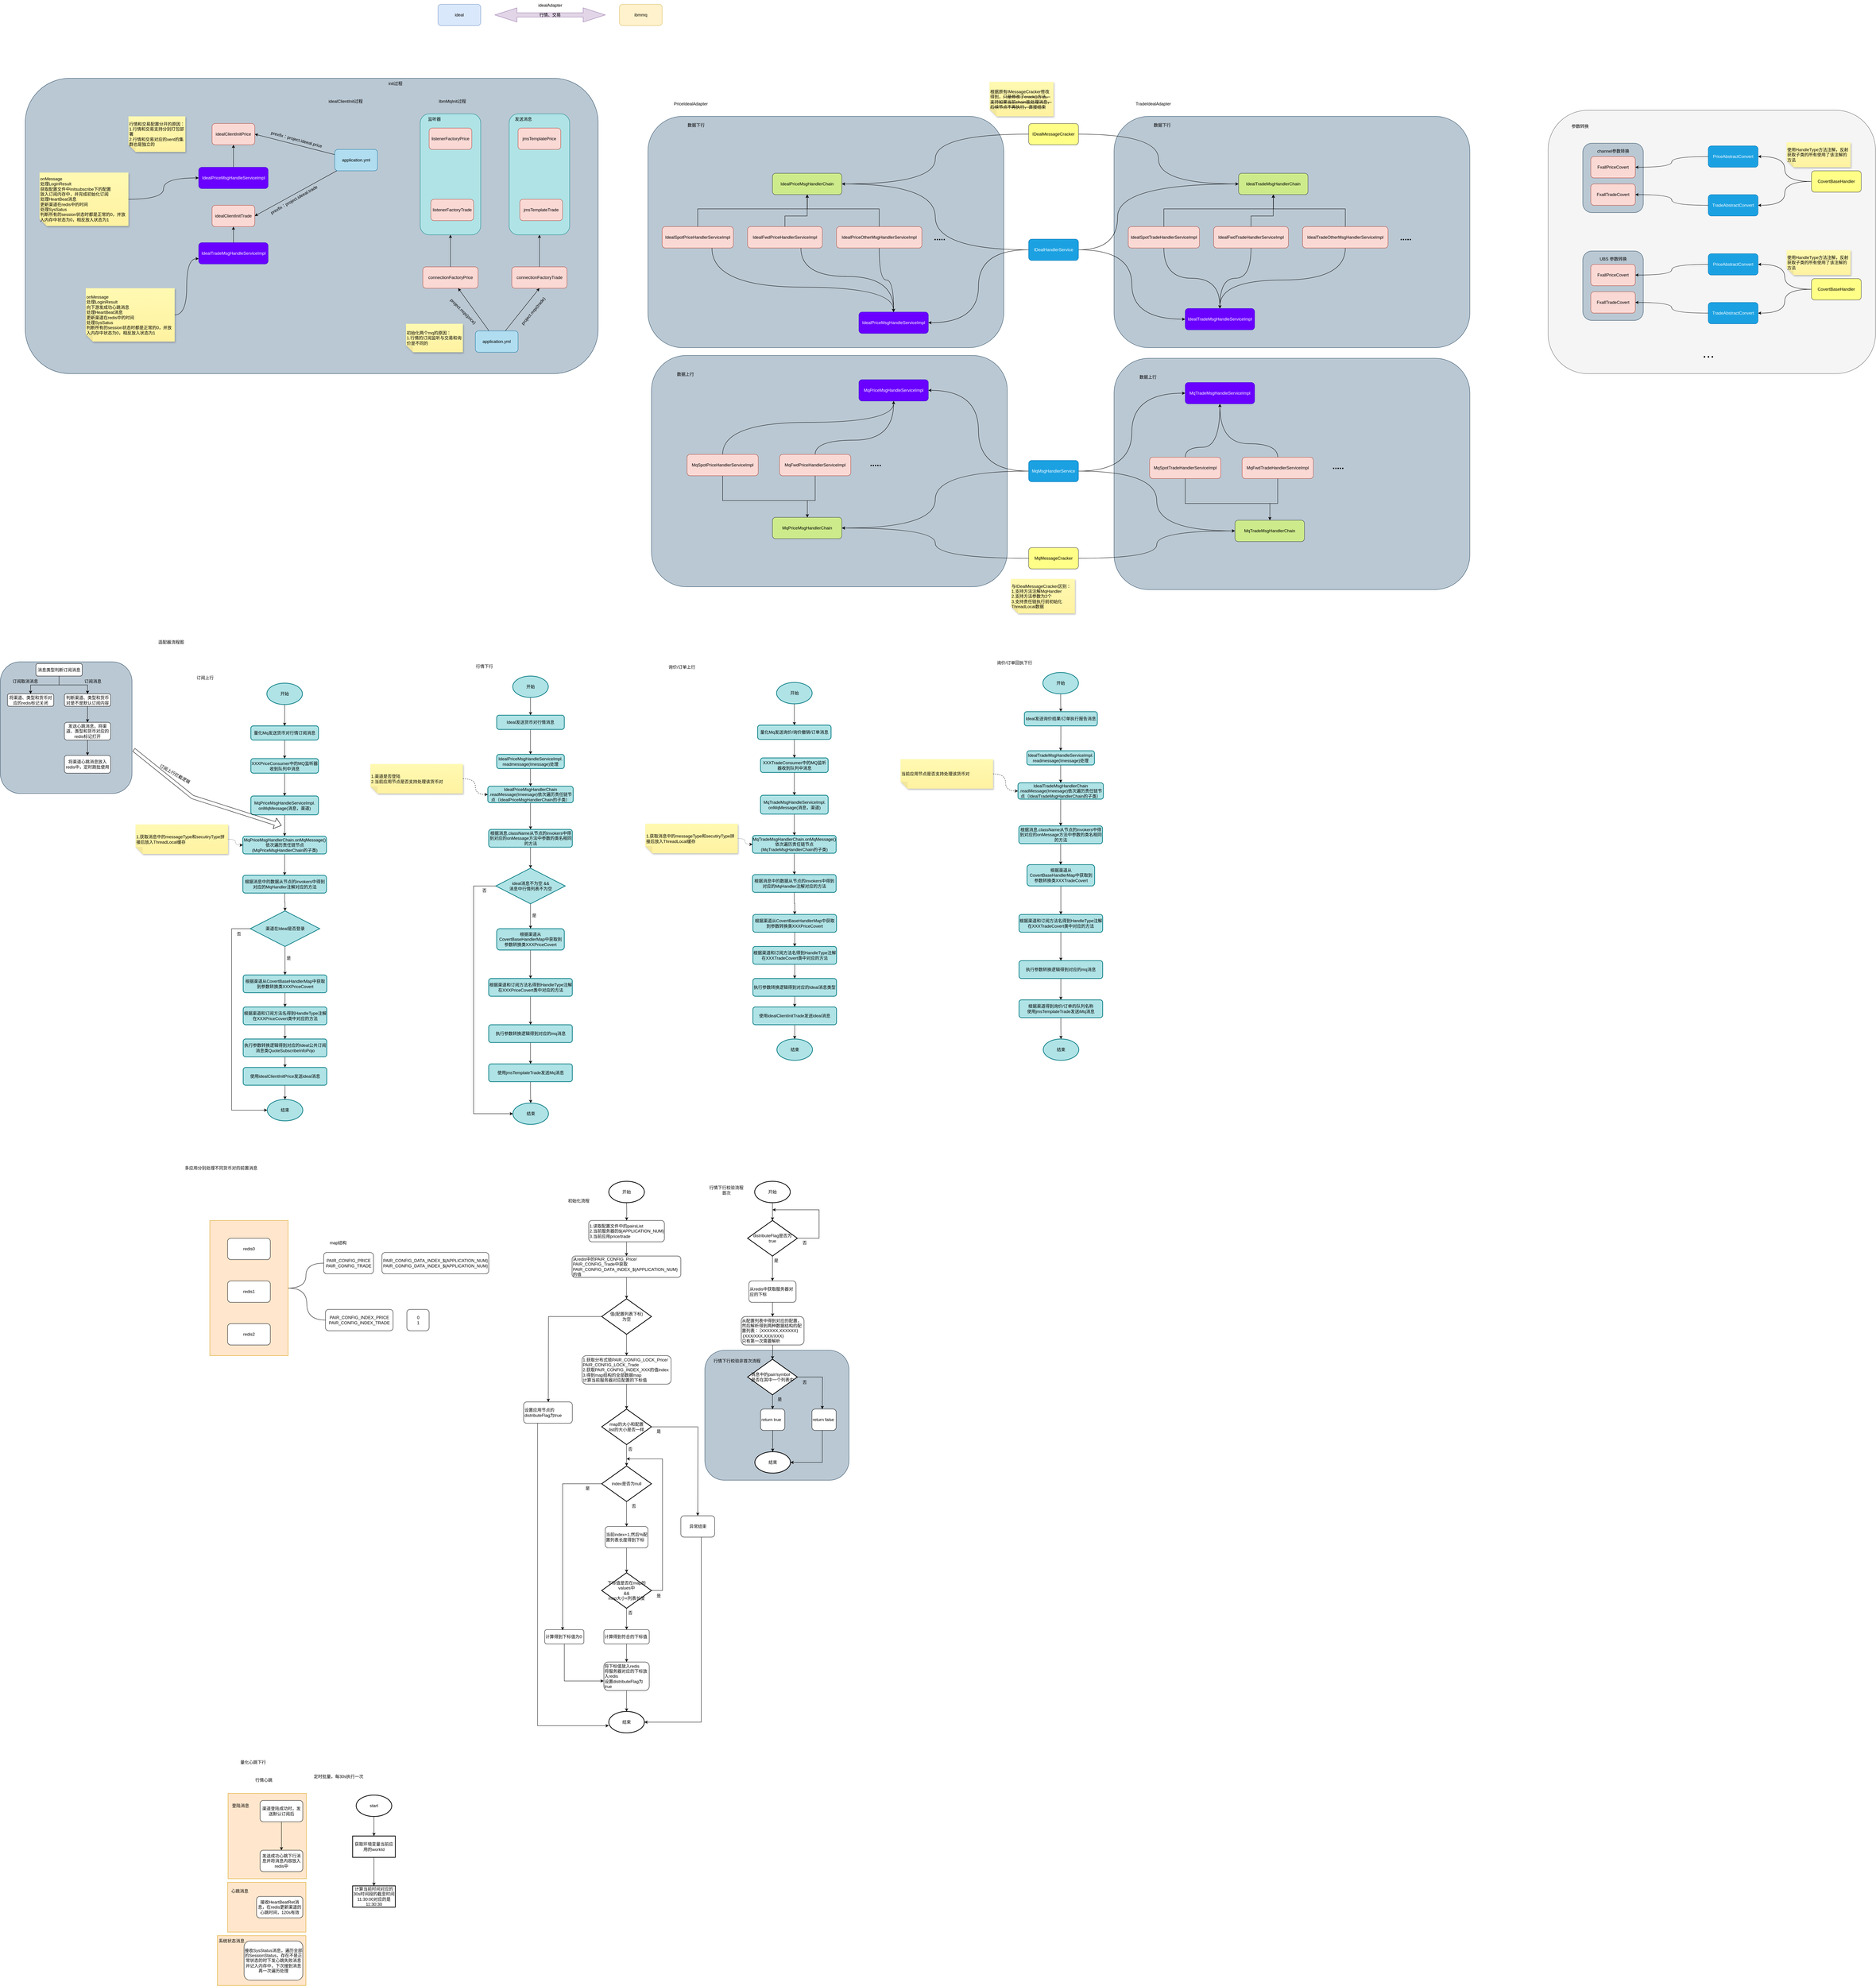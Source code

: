 <mxfile version="28.1.1">
  <diagram name="第 1 页" id="rHHmESAeXLNnf4UBHQ25">
    <mxGraphModel dx="4285" dy="634" grid="1" gridSize="10" guides="1" tooltips="1" connect="1" arrows="1" fold="1" page="1" pageScale="1" pageWidth="3300" pageHeight="4681" math="0" shadow="0">
      <root>
        <mxCell id="0" />
        <mxCell id="1" parent="0" />
        <mxCell id="q8mAmE_B314rXEbR-qWp-17" value="" style="rounded=0;whiteSpace=wrap;html=1;fillColor=#ffe6cc;strokeColor=#d79b00;" vertex="1" parent="1">
          <mxGeometry x="-230" y="5450" width="248.75" height="140" as="geometry" />
        </mxCell>
        <mxCell id="q8mAmE_B314rXEbR-qWp-15" value="" style="rounded=0;whiteSpace=wrap;html=1;fillColor=#ffe6cc;strokeColor=#d79b00;" vertex="1" parent="1">
          <mxGeometry x="-201.25" y="5300" width="220" height="140" as="geometry" />
        </mxCell>
        <mxCell id="q8mAmE_B314rXEbR-qWp-13" value="" style="rounded=0;whiteSpace=wrap;html=1;fillColor=#ffe6cc;strokeColor=#d79b00;" vertex="1" parent="1">
          <mxGeometry x="-200" y="5050" width="220" height="240" as="geometry" />
        </mxCell>
        <mxCell id="11fCqvByGFl5Na5N81W_-29" value="" style="rounded=1;whiteSpace=wrap;html=1;fillColor=#bac8d3;strokeColor=#23445d;" parent="1" vertex="1">
          <mxGeometry x="1140" y="3805" width="405" height="365" as="geometry" />
        </mxCell>
        <mxCell id="MXGi-TY2GJ7XGNcBM4Lo-8" style="edgeStyle=orthogonalEdgeStyle;rounded=0;orthogonalLoop=1;jettySize=auto;html=1;curved=1;endArrow=none;endFill=0;" parent="1" source="MXGi-TY2GJ7XGNcBM4Lo-5" target="MXGi-TY2GJ7XGNcBM4Lo-7" edge="1">
          <mxGeometry relative="1" as="geometry" />
        </mxCell>
        <mxCell id="MXGi-TY2GJ7XGNcBM4Lo-5" value="" style="rounded=0;whiteSpace=wrap;html=1;fillColor=#ffe6cc;strokeColor=#d79b00;" parent="1" vertex="1">
          <mxGeometry x="-251.25" y="3440" width="220" height="380" as="geometry" />
        </mxCell>
        <mxCell id="qGwItCddGWUua6QMG_1u-158" value="" style="rounded=1;whiteSpace=wrap;html=1;align=center;verticalAlign=middle;fontFamily=Helvetica;fontSize=12;fillColor=#f5f5f5;fontColor=#333333;strokeColor=#666666;" parent="1" vertex="1">
          <mxGeometry x="3510" y="320" width="920" height="740" as="geometry" />
        </mxCell>
        <mxCell id="qGwItCddGWUua6QMG_1u-132" value="" style="rounded=1;whiteSpace=wrap;html=1;strokeColor=#23445d;align=center;verticalAlign=middle;fontFamily=Helvetica;fontSize=12;fillColor=#bac8d3;" parent="1" vertex="1">
          <mxGeometry x="3607.5" y="412.5" width="170" height="195" as="geometry" />
        </mxCell>
        <mxCell id="qGwItCddGWUua6QMG_1u-109" value="" style="rounded=1;whiteSpace=wrap;html=1;strokeColor=#23445d;align=center;verticalAlign=middle;fontFamily=Helvetica;fontSize=12;fillColor=#bac8d3;" parent="1" vertex="1">
          <mxGeometry x="2290" y="1017" width="1000" height="650" as="geometry" />
        </mxCell>
        <mxCell id="qGwItCddGWUua6QMG_1u-86" value="" style="rounded=1;whiteSpace=wrap;html=1;strokeColor=#23445d;align=center;verticalAlign=middle;fontFamily=Helvetica;fontSize=12;fillColor=#bac8d3;" parent="1" vertex="1">
          <mxGeometry x="2290" y="337" width="1000" height="650" as="geometry" />
        </mxCell>
        <mxCell id="qGwItCddGWUua6QMG_1u-84" value="" style="rounded=1;whiteSpace=wrap;html=1;strokeColor=#23445d;align=center;verticalAlign=middle;fontFamily=Helvetica;fontSize=12;fillColor=#bac8d3;" parent="1" vertex="1">
          <mxGeometry x="990" y="1009" width="1000" height="650" as="geometry" />
        </mxCell>
        <mxCell id="qGwItCddGWUua6QMG_1u-83" value="" style="rounded=1;whiteSpace=wrap;html=1;strokeColor=#23445d;align=center;verticalAlign=middle;fontFamily=Helvetica;fontSize=12;fillColor=#bac8d3;" parent="1" vertex="1">
          <mxGeometry x="980" y="337" width="1000" height="650" as="geometry" />
        </mxCell>
        <mxCell id="qGwItCddGWUua6QMG_1u-43" value="" style="rounded=1;whiteSpace=wrap;html=1;strokeColor=#23445d;align=center;verticalAlign=middle;fontFamily=Helvetica;fontSize=12;fillColor=#bac8d3;" parent="1" vertex="1">
          <mxGeometry x="-770" y="230" width="1610" height="830" as="geometry" />
        </mxCell>
        <mxCell id="qGwItCddGWUua6QMG_1u-25" value="" style="rounded=1;whiteSpace=wrap;html=1;fillColor=#b0e3e6;strokeColor=#0e8088;" parent="1" vertex="1">
          <mxGeometry x="340" y="330" width="170" height="340" as="geometry" />
        </mxCell>
        <mxCell id="qGwItCddGWUua6QMG_1u-1" value="ideal" style="rounded=1;whiteSpace=wrap;html=1;fillColor=#dae8fc;strokeColor=#6c8ebf;" parent="1" vertex="1">
          <mxGeometry x="390" y="22" width="120" height="60" as="geometry" />
        </mxCell>
        <mxCell id="qGwItCddGWUua6QMG_1u-2" value="ibmmq" style="rounded=1;whiteSpace=wrap;html=1;fillColor=#fff2cc;strokeColor=#d6b656;" parent="1" vertex="1">
          <mxGeometry x="900" y="22" width="120" height="60" as="geometry" />
        </mxCell>
        <mxCell id="qGwItCddGWUua6QMG_1u-6" value="行情、交易" style="shape=doubleArrow;whiteSpace=wrap;html=1;fillColor=#e1d5e7;strokeColor=#9673a6;" parent="1" vertex="1">
          <mxGeometry x="550" y="32" width="310" height="40" as="geometry" />
        </mxCell>
        <mxCell id="qGwItCddGWUua6QMG_1u-8" value="idealAdapter" style="text;html=1;align=center;verticalAlign=middle;resizable=0;points=[];autosize=1;strokeColor=none;fillColor=none;" parent="1" vertex="1">
          <mxGeometry x="660" y="10" width="90" height="30" as="geometry" />
        </mxCell>
        <mxCell id="qGwItCddGWUua6QMG_1u-9" value="PriceIdealAdapter" style="text;html=1;align=center;verticalAlign=middle;resizable=0;points=[];autosize=1;strokeColor=none;fillColor=none;" parent="1" vertex="1">
          <mxGeometry x="1040" y="287" width="120" height="30" as="geometry" />
        </mxCell>
        <mxCell id="qGwItCddGWUua6QMG_1u-10" value="init过程" style="text;html=1;align=center;verticalAlign=middle;resizable=0;points=[];autosize=1;strokeColor=none;fillColor=none;" parent="1" vertex="1">
          <mxGeometry x="240" y="230" width="60" height="30" as="geometry" />
        </mxCell>
        <mxCell id="qGwItCddGWUua6QMG_1u-11" value="idealClientInit过程" style="text;html=1;align=center;verticalAlign=middle;resizable=0;points=[];autosize=1;strokeColor=none;fillColor=none;" parent="1" vertex="1">
          <mxGeometry x="70" y="280" width="120" height="30" as="geometry" />
        </mxCell>
        <mxCell id="qGwItCddGWUua6QMG_1u-12" value="IbmMqInit过程" style="text;html=1;align=center;verticalAlign=middle;resizable=0;points=[];autosize=1;strokeColor=none;fillColor=none;" parent="1" vertex="1">
          <mxGeometry x="380" y="280" width="100" height="30" as="geometry" />
        </mxCell>
        <mxCell id="qGwItCddGWUua6QMG_1u-13" value="idealClientInitPrice" style="rounded=1;whiteSpace=wrap;html=1;fillColor=#fad9d5;strokeColor=#ae4132;" parent="1" vertex="1">
          <mxGeometry x="-245" y="357" width="120" height="60" as="geometry" />
        </mxCell>
        <mxCell id="qGwItCddGWUua6QMG_1u-14" value="idealClientInitTrade" style="rounded=1;whiteSpace=wrap;html=1;fillColor=#fad9d5;strokeColor=#ae4132;" parent="1" vertex="1">
          <mxGeometry x="-245" y="587" width="120" height="60" as="geometry" />
        </mxCell>
        <mxCell id="qGwItCddGWUua6QMG_1u-16" style="rounded=0;orthogonalLoop=1;jettySize=auto;html=1;entryX=1;entryY=0.5;entryDx=0;entryDy=0;" parent="1" source="qGwItCddGWUua6QMG_1u-15" target="qGwItCddGWUua6QMG_1u-13" edge="1">
          <mxGeometry relative="1" as="geometry" />
        </mxCell>
        <mxCell id="qGwItCddGWUua6QMG_1u-17" style="rounded=0;orthogonalLoop=1;jettySize=auto;html=1;entryX=1;entryY=0.5;entryDx=0;entryDy=0;" parent="1" source="qGwItCddGWUua6QMG_1u-15" target="qGwItCddGWUua6QMG_1u-14" edge="1">
          <mxGeometry relative="1" as="geometry" />
        </mxCell>
        <mxCell id="qGwItCddGWUua6QMG_1u-15" value="application.yml" style="rounded=1;whiteSpace=wrap;html=1;fillColor=#b1ddf0;strokeColor=#10739e;" parent="1" vertex="1">
          <mxGeometry x="100" y="430" width="120" height="60" as="geometry" />
        </mxCell>
        <mxCell id="qGwItCddGWUua6QMG_1u-18" value="prexfix：project.ideeal.price" style="text;html=1;align=center;verticalAlign=middle;resizable=0;points=[];autosize=1;strokeColor=none;fillColor=none;rotation=15;" parent="1" vertex="1">
          <mxGeometry x="-93.5" y="387" width="170" height="30" as="geometry" />
        </mxCell>
        <mxCell id="qGwItCddGWUua6QMG_1u-19" value="prexfix：project.ideeal.trade" style="text;html=1;align=center;verticalAlign=middle;resizable=0;points=[];autosize=1;strokeColor=none;fillColor=none;rotation=-30;" parent="1" vertex="1">
          <mxGeometry x="-99.998" y="557.0" width="170" height="30" as="geometry" />
        </mxCell>
        <mxCell id="qGwItCddGWUua6QMG_1u-22" value="行情和交易配置分开的原因：&lt;div&gt;1.行情和交易支持分别打包部署&lt;/div&gt;&lt;div&gt;2.行情和交易对应的xent的集群也是独立的&lt;/div&gt;" style="shape=note;whiteSpace=wrap;html=1;backgroundOutline=1;fontColor=#000000;darkOpacity=0.05;fillColor=#FFF9B2;strokeColor=none;fillStyle=solid;direction=west;gradientDirection=north;gradientColor=#FFF2A1;shadow=1;size=20;pointerEvents=1;align=left;" parent="1" vertex="1">
          <mxGeometry x="-480" y="337" width="160" height="100" as="geometry" />
        </mxCell>
        <mxCell id="qGwItCddGWUua6QMG_1u-23" value="listenerFactoryPrice" style="rounded=1;whiteSpace=wrap;html=1;fillColor=#fad9d5;strokeColor=#ae4132;" parent="1" vertex="1">
          <mxGeometry x="365" y="370" width="120" height="60" as="geometry" />
        </mxCell>
        <mxCell id="qGwItCddGWUua6QMG_1u-24" value="listenerFactoryTrade" style="rounded=1;whiteSpace=wrap;html=1;fillColor=#fad9d5;strokeColor=#ae4132;" parent="1" vertex="1">
          <mxGeometry x="370" y="570" width="120" height="60" as="geometry" />
        </mxCell>
        <mxCell id="qGwItCddGWUua6QMG_1u-26" value="监听器" style="text;html=1;align=center;verticalAlign=middle;whiteSpace=wrap;rounded=0;fontFamily=Helvetica;fontSize=12;fontColor=default;" parent="1" vertex="1">
          <mxGeometry x="350" y="330" width="60" height="30" as="geometry" />
        </mxCell>
        <mxCell id="qGwItCddGWUua6QMG_1u-28" value="" style="rounded=1;whiteSpace=wrap;html=1;fillColor=#b0e3e6;strokeColor=#0e8088;" parent="1" vertex="1">
          <mxGeometry x="590" y="330" width="170" height="340" as="geometry" />
        </mxCell>
        <mxCell id="qGwItCddGWUua6QMG_1u-29" value="jmsTemplatePrice" style="rounded=1;whiteSpace=wrap;html=1;fillColor=#fad9d5;strokeColor=#ae4132;" parent="1" vertex="1">
          <mxGeometry x="615" y="370" width="120" height="60" as="geometry" />
        </mxCell>
        <mxCell id="qGwItCddGWUua6QMG_1u-30" value="jmsTemplateTrade" style="rounded=1;whiteSpace=wrap;html=1;fillColor=#fad9d5;strokeColor=#ae4132;" parent="1" vertex="1">
          <mxGeometry x="620" y="570" width="120" height="60" as="geometry" />
        </mxCell>
        <mxCell id="qGwItCddGWUua6QMG_1u-31" value="发送消息" style="text;html=1;align=center;verticalAlign=middle;whiteSpace=wrap;rounded=0;fontFamily=Helvetica;fontSize=12;fontColor=default;" parent="1" vertex="1">
          <mxGeometry x="600" y="330" width="60" height="30" as="geometry" />
        </mxCell>
        <mxCell id="qGwItCddGWUua6QMG_1u-35" style="edgeStyle=orthogonalEdgeStyle;rounded=0;orthogonalLoop=1;jettySize=auto;html=1;entryX=0.5;entryY=1;entryDx=0;entryDy=0;fontFamily=Helvetica;fontSize=12;fontColor=default;" parent="1" source="qGwItCddGWUua6QMG_1u-33" target="qGwItCddGWUua6QMG_1u-25" edge="1">
          <mxGeometry relative="1" as="geometry" />
        </mxCell>
        <mxCell id="qGwItCddGWUua6QMG_1u-33" value="connectionFactoryPrice" style="rounded=1;whiteSpace=wrap;html=1;fillColor=#fad9d5;strokeColor=#ae4132;" parent="1" vertex="1">
          <mxGeometry x="347.5" y="760" width="155" height="60" as="geometry" />
        </mxCell>
        <mxCell id="qGwItCddGWUua6QMG_1u-36" style="edgeStyle=orthogonalEdgeStyle;rounded=0;orthogonalLoop=1;jettySize=auto;html=1;entryX=0.5;entryY=1;entryDx=0;entryDy=0;fontFamily=Helvetica;fontSize=12;fontColor=default;" parent="1" source="qGwItCddGWUua6QMG_1u-34" target="qGwItCddGWUua6QMG_1u-28" edge="1">
          <mxGeometry relative="1" as="geometry" />
        </mxCell>
        <mxCell id="qGwItCddGWUua6QMG_1u-34" value="connectionFactoryTrade" style="rounded=1;whiteSpace=wrap;html=1;fillColor=#fad9d5;strokeColor=#ae4132;" parent="1" vertex="1">
          <mxGeometry x="597.5" y="760" width="155" height="60" as="geometry" />
        </mxCell>
        <mxCell id="qGwItCddGWUua6QMG_1u-38" style="rounded=0;orthogonalLoop=1;jettySize=auto;html=1;fontFamily=Helvetica;fontSize=12;fontColor=default;" parent="1" source="qGwItCddGWUua6QMG_1u-37" target="qGwItCddGWUua6QMG_1u-33" edge="1">
          <mxGeometry relative="1" as="geometry" />
        </mxCell>
        <mxCell id="qGwItCddGWUua6QMG_1u-39" style="rounded=0;orthogonalLoop=1;jettySize=auto;html=1;entryX=0.5;entryY=1;entryDx=0;entryDy=0;fontFamily=Helvetica;fontSize=12;fontColor=default;" parent="1" source="qGwItCddGWUua6QMG_1u-37" target="qGwItCddGWUua6QMG_1u-34" edge="1">
          <mxGeometry relative="1" as="geometry" />
        </mxCell>
        <mxCell id="qGwItCddGWUua6QMG_1u-37" value="application.yml" style="rounded=1;whiteSpace=wrap;html=1;fillColor=#b1ddf0;strokeColor=#10739e;" parent="1" vertex="1">
          <mxGeometry x="495" y="940" width="120" height="60" as="geometry" />
        </mxCell>
        <mxCell id="qGwItCddGWUua6QMG_1u-40" value="project.mqs(price)" style="text;html=1;align=center;verticalAlign=middle;resizable=0;points=[];autosize=1;strokeColor=none;fillColor=none;fontFamily=Helvetica;fontSize=12;fontColor=default;rotation=45;" parent="1" vertex="1">
          <mxGeometry x="400" y="870" width="120" height="30" as="geometry" />
        </mxCell>
        <mxCell id="qGwItCddGWUua6QMG_1u-41" value="project.mqs(trade)" style="text;html=1;align=center;verticalAlign=middle;resizable=0;points=[];autosize=1;strokeColor=none;fillColor=none;fontFamily=Helvetica;fontSize=12;fontColor=default;rotation=-50;" parent="1" vertex="1">
          <mxGeometry x="597.503" y="870.003" width="120" height="30" as="geometry" />
        </mxCell>
        <mxCell id="qGwItCddGWUua6QMG_1u-42" value="初始化两个mq的原因：&lt;div&gt;1.行情的订阅监听与交易和询价是不同的&lt;/div&gt;" style="shape=note;whiteSpace=wrap;html=1;backgroundOutline=1;fontColor=#000000;darkOpacity=0.05;fillColor=#FFF9B2;strokeColor=none;fillStyle=solid;direction=west;gradientDirection=north;gradientColor=#FFF2A1;shadow=1;size=20;pointerEvents=1;align=left;" parent="1" vertex="1">
          <mxGeometry x="300" y="920" width="160" height="80" as="geometry" />
        </mxCell>
        <mxCell id="qGwItCddGWUua6QMG_1u-44" value="IdealPriceMsgHandlerChain" style="rounded=1;whiteSpace=wrap;html=1;strokeColor=#36393d;align=center;verticalAlign=middle;fontFamily=Helvetica;fontSize=12;fillColor=#cdeb8b;" parent="1" vertex="1">
          <mxGeometry x="1330" y="497" width="195" height="60" as="geometry" />
        </mxCell>
        <mxCell id="qGwItCddGWUua6QMG_1u-45" value="数据下行" style="text;html=1;align=center;verticalAlign=middle;resizable=0;points=[];autosize=1;strokeColor=none;fillColor=none;fontFamily=Helvetica;fontSize=12;fontColor=default;" parent="1" vertex="1">
          <mxGeometry x="1080" y="347" width="70" height="30" as="geometry" />
        </mxCell>
        <mxCell id="qGwItCddGWUua6QMG_1u-46" value="数据上行" style="text;html=1;align=center;verticalAlign=middle;resizable=0;points=[];autosize=1;strokeColor=none;fillColor=none;fontFamily=Helvetica;fontSize=12;fontColor=default;" parent="1" vertex="1">
          <mxGeometry x="1050" y="1047" width="70" height="30" as="geometry" />
        </mxCell>
        <mxCell id="qGwItCddGWUua6QMG_1u-47" value="根据原有IMessageCracker修改得到，&lt;strike&gt;只是修改了crack()方法，支持如果当前chain能处理消息，后续节点不再执行，直接结束&lt;/strike&gt;" style="shape=note;whiteSpace=wrap;html=1;backgroundOutline=1;fontColor=#000000;darkOpacity=0.05;fillColor=#FFF9B2;strokeColor=none;fillStyle=solid;direction=west;gradientDirection=north;gradientColor=#FFF2A1;shadow=1;size=20;pointerEvents=1;align=left;" parent="1" vertex="1">
          <mxGeometry x="1940" y="240" width="180" height="97" as="geometry" />
        </mxCell>
        <mxCell id="qGwItCddGWUua6QMG_1u-51" style="edgeStyle=orthogonalEdgeStyle;rounded=0;orthogonalLoop=1;jettySize=auto;html=1;entryX=1;entryY=0.5;entryDx=0;entryDy=0;fontFamily=Helvetica;fontSize=12;fontColor=default;curved=1;" parent="1" source="qGwItCddGWUua6QMG_1u-48" target="qGwItCddGWUua6QMG_1u-44" edge="1">
          <mxGeometry relative="1" as="geometry" />
        </mxCell>
        <mxCell id="qGwItCddGWUua6QMG_1u-107" style="edgeStyle=orthogonalEdgeStyle;rounded=0;orthogonalLoop=1;jettySize=auto;html=1;entryX=0;entryY=0.5;entryDx=0;entryDy=0;fontFamily=Helvetica;fontSize=12;fontColor=default;curved=1;" parent="1" source="qGwItCddGWUua6QMG_1u-48" target="qGwItCddGWUua6QMG_1u-87" edge="1">
          <mxGeometry relative="1" as="geometry" />
        </mxCell>
        <mxCell id="qGwItCddGWUua6QMG_1u-48" value="IDealMessageCracker" style="rounded=1;whiteSpace=wrap;html=1;strokeColor=#36393d;align=center;verticalAlign=middle;fontFamily=Helvetica;fontSize=12;fillColor=#ffff88;" parent="1" vertex="1">
          <mxGeometry x="2050" y="357" width="140" height="60" as="geometry" />
        </mxCell>
        <mxCell id="qGwItCddGWUua6QMG_1u-58" style="edgeStyle=orthogonalEdgeStyle;rounded=0;orthogonalLoop=1;jettySize=auto;html=1;fontFamily=Helvetica;fontSize=12;fontColor=default;curved=1;" parent="1" source="qGwItCddGWUua6QMG_1u-52" target="qGwItCddGWUua6QMG_1u-56" edge="1">
          <mxGeometry relative="1" as="geometry">
            <Array as="points">
              <mxPoint x="1160" y="817" />
              <mxPoint x="1670" y="817" />
            </Array>
          </mxGeometry>
        </mxCell>
        <mxCell id="qGwItCddGWUua6QMG_1u-63" style="edgeStyle=orthogonalEdgeStyle;rounded=0;orthogonalLoop=1;jettySize=auto;html=1;fontFamily=Helvetica;fontSize=12;fontColor=default;" parent="1" source="qGwItCddGWUua6QMG_1u-52" target="qGwItCddGWUua6QMG_1u-44" edge="1">
          <mxGeometry relative="1" as="geometry">
            <Array as="points">
              <mxPoint x="1120" y="597" />
              <mxPoint x="1428" y="597" />
            </Array>
          </mxGeometry>
        </mxCell>
        <mxCell id="qGwItCddGWUua6QMG_1u-52" value="IdealSpotPriceHandlerServiceImpl" style="rounded=1;whiteSpace=wrap;html=1;fillColor=#fad9d5;strokeColor=#ae4132;" parent="1" vertex="1">
          <mxGeometry x="1020" y="647" width="200" height="60" as="geometry" />
        </mxCell>
        <mxCell id="qGwItCddGWUua6QMG_1u-59" style="edgeStyle=orthogonalEdgeStyle;rounded=0;orthogonalLoop=1;jettySize=auto;html=1;entryX=0.5;entryY=0;entryDx=0;entryDy=0;fontFamily=Helvetica;fontSize=12;fontColor=default;curved=1;" parent="1" source="qGwItCddGWUua6QMG_1u-53" target="qGwItCddGWUua6QMG_1u-56" edge="1">
          <mxGeometry relative="1" as="geometry">
            <Array as="points">
              <mxPoint x="1410" y="787" />
              <mxPoint x="1670" y="787" />
            </Array>
          </mxGeometry>
        </mxCell>
        <mxCell id="qGwItCddGWUua6QMG_1u-64" style="edgeStyle=orthogonalEdgeStyle;rounded=0;orthogonalLoop=1;jettySize=auto;html=1;entryX=0.5;entryY=1;entryDx=0;entryDy=0;fontFamily=Helvetica;fontSize=12;fontColor=default;" parent="1" source="qGwItCddGWUua6QMG_1u-53" target="qGwItCddGWUua6QMG_1u-44" edge="1">
          <mxGeometry relative="1" as="geometry">
            <Array as="points">
              <mxPoint x="1365" y="617" />
              <mxPoint x="1428" y="617" />
            </Array>
          </mxGeometry>
        </mxCell>
        <mxCell id="qGwItCddGWUua6QMG_1u-53" value="IdealFwdPriceHandlerServiceImpl" style="rounded=1;whiteSpace=wrap;html=1;fillColor=#fad9d5;strokeColor=#ae4132;" parent="1" vertex="1">
          <mxGeometry x="1260" y="647" width="210" height="60" as="geometry" />
        </mxCell>
        <mxCell id="qGwItCddGWUua6QMG_1u-60" style="edgeStyle=orthogonalEdgeStyle;rounded=0;orthogonalLoop=1;jettySize=auto;html=1;entryX=0.5;entryY=0;entryDx=0;entryDy=0;fontFamily=Helvetica;fontSize=12;fontColor=default;curved=1;" parent="1" source="qGwItCddGWUua6QMG_1u-54" target="qGwItCddGWUua6QMG_1u-56" edge="1">
          <mxGeometry relative="1" as="geometry" />
        </mxCell>
        <mxCell id="qGwItCddGWUua6QMG_1u-65" style="edgeStyle=orthogonalEdgeStyle;rounded=0;orthogonalLoop=1;jettySize=auto;html=1;entryX=0.5;entryY=1;entryDx=0;entryDy=0;fontFamily=Helvetica;fontSize=12;fontColor=default;" parent="1" source="qGwItCddGWUua6QMG_1u-54" target="qGwItCddGWUua6QMG_1u-44" edge="1">
          <mxGeometry relative="1" as="geometry">
            <Array as="points">
              <mxPoint x="1630" y="597" />
              <mxPoint x="1428" y="597" />
            </Array>
          </mxGeometry>
        </mxCell>
        <mxCell id="qGwItCddGWUua6QMG_1u-54" value="IdealPriceOtherMsgHandlerServiceImpl" style="rounded=1;whiteSpace=wrap;html=1;fillColor=#fad9d5;strokeColor=#ae4132;" parent="1" vertex="1">
          <mxGeometry x="1510" y="647" width="240" height="60" as="geometry" />
        </mxCell>
        <mxCell id="qGwItCddGWUua6QMG_1u-57" style="edgeStyle=orthogonalEdgeStyle;rounded=0;orthogonalLoop=1;jettySize=auto;html=1;fontFamily=Helvetica;fontSize=12;fontColor=default;curved=1;entryX=1;entryY=0.5;entryDx=0;entryDy=0;" parent="1" source="qGwItCddGWUua6QMG_1u-55" target="qGwItCddGWUua6QMG_1u-56" edge="1">
          <mxGeometry relative="1" as="geometry" />
        </mxCell>
        <mxCell id="qGwItCddGWUua6QMG_1u-68" style="edgeStyle=orthogonalEdgeStyle;rounded=0;orthogonalLoop=1;jettySize=auto;html=1;entryX=1;entryY=0.5;entryDx=0;entryDy=0;fontFamily=Helvetica;fontSize=12;fontColor=default;curved=1;" parent="1" source="qGwItCddGWUua6QMG_1u-55" target="qGwItCddGWUua6QMG_1u-44" edge="1">
          <mxGeometry relative="1" as="geometry" />
        </mxCell>
        <mxCell id="qGwItCddGWUua6QMG_1u-105" style="edgeStyle=orthogonalEdgeStyle;rounded=0;orthogonalLoop=1;jettySize=auto;html=1;entryX=0;entryY=0.5;entryDx=0;entryDy=0;fontFamily=Helvetica;fontSize=12;fontColor=default;curved=1;" parent="1" source="qGwItCddGWUua6QMG_1u-55" target="qGwItCddGWUua6QMG_1u-98" edge="1">
          <mxGeometry relative="1" as="geometry" />
        </mxCell>
        <mxCell id="qGwItCddGWUua6QMG_1u-108" style="edgeStyle=orthogonalEdgeStyle;rounded=0;orthogonalLoop=1;jettySize=auto;html=1;entryX=0;entryY=0.5;entryDx=0;entryDy=0;fontFamily=Helvetica;fontSize=12;fontColor=default;curved=1;" parent="1" source="qGwItCddGWUua6QMG_1u-55" target="qGwItCddGWUua6QMG_1u-87" edge="1">
          <mxGeometry relative="1" as="geometry">
            <Array as="points">
              <mxPoint x="2300" y="712" />
              <mxPoint x="2300" y="527" />
            </Array>
          </mxGeometry>
        </mxCell>
        <mxCell id="qGwItCddGWUua6QMG_1u-55" value="IDealHandlerService" style="rounded=1;whiteSpace=wrap;html=1;strokeColor=#006EAF;align=center;verticalAlign=middle;fontFamily=Helvetica;fontSize=12;fillColor=#1ba1e2;fontColor=#ffffff;" parent="1" vertex="1">
          <mxGeometry x="2050" y="682" width="140" height="60" as="geometry" />
        </mxCell>
        <mxCell id="qGwItCddGWUua6QMG_1u-56" value="IdealPriceMsgHandleServiceImpl" style="rounded=1;whiteSpace=wrap;html=1;strokeColor=#3700CC;align=center;verticalAlign=middle;fontFamily=Helvetica;fontSize=12;fillColor=#6a00ff;fontColor=#ffffff;" parent="1" vertex="1">
          <mxGeometry x="1573" y="887" width="195" height="60" as="geometry" />
        </mxCell>
        <mxCell id="qGwItCddGWUua6QMG_1u-62" value="&lt;b&gt;&lt;font style=&quot;font-size: 23px;&quot;&gt;.....&lt;/font&gt;&lt;/b&gt;" style="text;html=1;align=center;verticalAlign=middle;whiteSpace=wrap;rounded=0;fontFamily=Helvetica;fontSize=12;fontColor=default;" parent="1" vertex="1">
          <mxGeometry x="1770" y="662" width="60" height="30" as="geometry" />
        </mxCell>
        <mxCell id="qGwItCddGWUua6QMG_1u-70" style="edgeStyle=orthogonalEdgeStyle;rounded=0;orthogonalLoop=1;jettySize=auto;html=1;entryX=1;entryY=0.5;entryDx=0;entryDy=0;fontFamily=Helvetica;fontSize=12;fontColor=default;curved=1;" parent="1" source="qGwItCddGWUua6QMG_1u-66" target="qGwItCddGWUua6QMG_1u-69" edge="1">
          <mxGeometry relative="1" as="geometry" />
        </mxCell>
        <mxCell id="qGwItCddGWUua6QMG_1u-125" style="edgeStyle=orthogonalEdgeStyle;rounded=0;orthogonalLoop=1;jettySize=auto;html=1;entryX=0;entryY=0.5;entryDx=0;entryDy=0;fontFamily=Helvetica;fontSize=12;fontColor=default;curved=1;" parent="1" source="qGwItCddGWUua6QMG_1u-66" target="qGwItCddGWUua6QMG_1u-111" edge="1">
          <mxGeometry relative="1" as="geometry" />
        </mxCell>
        <mxCell id="qGwItCddGWUua6QMG_1u-66" value="MqMessageCracker" style="rounded=1;whiteSpace=wrap;html=1;strokeColor=#36393d;align=center;verticalAlign=middle;fontFamily=Helvetica;fontSize=12;fillColor=#ffff88;" parent="1" vertex="1">
          <mxGeometry x="2050" y="1549" width="140" height="60" as="geometry" />
        </mxCell>
        <mxCell id="qGwItCddGWUua6QMG_1u-71" style="edgeStyle=orthogonalEdgeStyle;rounded=0;orthogonalLoop=1;jettySize=auto;html=1;entryX=1;entryY=0.5;entryDx=0;entryDy=0;fontFamily=Helvetica;fontSize=12;fontColor=default;curved=1;" parent="1" source="qGwItCddGWUua6QMG_1u-67" target="qGwItCddGWUua6QMG_1u-69" edge="1">
          <mxGeometry relative="1" as="geometry" />
        </mxCell>
        <mxCell id="qGwItCddGWUua6QMG_1u-73" style="edgeStyle=orthogonalEdgeStyle;rounded=0;orthogonalLoop=1;jettySize=auto;html=1;entryX=1;entryY=0.5;entryDx=0;entryDy=0;fontFamily=Helvetica;fontSize=12;fontColor=default;curved=1;" parent="1" source="qGwItCddGWUua6QMG_1u-67" target="qGwItCddGWUua6QMG_1u-72" edge="1">
          <mxGeometry relative="1" as="geometry" />
        </mxCell>
        <mxCell id="qGwItCddGWUua6QMG_1u-124" style="edgeStyle=orthogonalEdgeStyle;rounded=0;orthogonalLoop=1;jettySize=auto;html=1;entryX=0;entryY=0.5;entryDx=0;entryDy=0;fontFamily=Helvetica;fontSize=12;fontColor=default;curved=1;" parent="1" source="qGwItCddGWUua6QMG_1u-67" target="qGwItCddGWUua6QMG_1u-112" edge="1">
          <mxGeometry relative="1" as="geometry" />
        </mxCell>
        <mxCell id="qGwItCddGWUua6QMG_1u-126" style="edgeStyle=orthogonalEdgeStyle;rounded=0;orthogonalLoop=1;jettySize=auto;html=1;entryX=0;entryY=0.5;entryDx=0;entryDy=0;fontFamily=Helvetica;fontSize=12;fontColor=default;curved=1;" parent="1" source="qGwItCddGWUua6QMG_1u-67" target="qGwItCddGWUua6QMG_1u-111" edge="1">
          <mxGeometry relative="1" as="geometry" />
        </mxCell>
        <mxCell id="qGwItCddGWUua6QMG_1u-67" value="MqMsgHandlerService" style="rounded=1;whiteSpace=wrap;html=1;strokeColor=#006EAF;align=center;verticalAlign=middle;fontFamily=Helvetica;fontSize=12;fillColor=#1ba1e2;fontColor=#ffffff;" parent="1" vertex="1">
          <mxGeometry x="2050" y="1304" width="140" height="60" as="geometry" />
        </mxCell>
        <mxCell id="qGwItCddGWUua6QMG_1u-69" value="MqPriceMsgHandlerChain" style="rounded=1;whiteSpace=wrap;html=1;strokeColor=#36393d;align=center;verticalAlign=middle;fontFamily=Helvetica;fontSize=12;fillColor=#cdeb8b;" parent="1" vertex="1">
          <mxGeometry x="1330" y="1464" width="195" height="60" as="geometry" />
        </mxCell>
        <mxCell id="qGwItCddGWUua6QMG_1u-72" value="MqPriceMsgHandleServiceImpl" style="rounded=1;whiteSpace=wrap;html=1;strokeColor=#3700CC;align=center;verticalAlign=middle;fontFamily=Helvetica;fontSize=12;fillColor=#6a00ff;fontColor=#ffffff;" parent="1" vertex="1">
          <mxGeometry x="1573" y="1077" width="195" height="60" as="geometry" />
        </mxCell>
        <mxCell id="qGwItCddGWUua6QMG_1u-77" style="edgeStyle=orthogonalEdgeStyle;rounded=0;orthogonalLoop=1;jettySize=auto;html=1;entryX=0.5;entryY=1;entryDx=0;entryDy=0;fontFamily=Helvetica;fontSize=12;fontColor=default;curved=1;" parent="1" source="qGwItCddGWUua6QMG_1u-74" target="qGwItCddGWUua6QMG_1u-72" edge="1">
          <mxGeometry relative="1" as="geometry">
            <Array as="points">
              <mxPoint x="1190" y="1197" />
              <mxPoint x="1670" y="1197" />
            </Array>
          </mxGeometry>
        </mxCell>
        <mxCell id="qGwItCddGWUua6QMG_1u-81" style="edgeStyle=orthogonalEdgeStyle;rounded=0;orthogonalLoop=1;jettySize=auto;html=1;fontFamily=Helvetica;fontSize=12;fontColor=default;" parent="1" source="qGwItCddGWUua6QMG_1u-74" target="qGwItCddGWUua6QMG_1u-69" edge="1">
          <mxGeometry relative="1" as="geometry">
            <Array as="points">
              <mxPoint x="1190" y="1417" />
              <mxPoint x="1428" y="1417" />
            </Array>
          </mxGeometry>
        </mxCell>
        <mxCell id="qGwItCddGWUua6QMG_1u-74" value="MqSpotPriceHandlerServiceImpl" style="rounded=1;whiteSpace=wrap;html=1;fillColor=#fad9d5;strokeColor=#ae4132;" parent="1" vertex="1">
          <mxGeometry x="1090" y="1287" width="200" height="60" as="geometry" />
        </mxCell>
        <mxCell id="qGwItCddGWUua6QMG_1u-78" style="edgeStyle=orthogonalEdgeStyle;rounded=0;orthogonalLoop=1;jettySize=auto;html=1;fontFamily=Helvetica;fontSize=12;fontColor=default;curved=1;entryX=0.5;entryY=1;entryDx=0;entryDy=0;" parent="1" source="qGwItCddGWUua6QMG_1u-75" target="qGwItCddGWUua6QMG_1u-72" edge="1">
          <mxGeometry relative="1" as="geometry">
            <mxPoint x="1670" y="1147" as="targetPoint" />
            <Array as="points">
              <mxPoint x="1450" y="1247" />
              <mxPoint x="1670" y="1247" />
            </Array>
          </mxGeometry>
        </mxCell>
        <mxCell id="qGwItCddGWUua6QMG_1u-82" value="" style="edgeStyle=orthogonalEdgeStyle;rounded=0;orthogonalLoop=1;jettySize=auto;html=1;fontFamily=Helvetica;fontSize=12;fontColor=default;" parent="1" source="qGwItCddGWUua6QMG_1u-75" target="qGwItCddGWUua6QMG_1u-69" edge="1">
          <mxGeometry relative="1" as="geometry">
            <Array as="points">
              <mxPoint x="1450" y="1417" />
              <mxPoint x="1428" y="1417" />
            </Array>
          </mxGeometry>
        </mxCell>
        <mxCell id="qGwItCddGWUua6QMG_1u-75" value="MqFwdPriceHandlerServiceImpl" style="rounded=1;whiteSpace=wrap;html=1;fillColor=#fad9d5;strokeColor=#ae4132;" parent="1" vertex="1">
          <mxGeometry x="1350" y="1287" width="200" height="60" as="geometry" />
        </mxCell>
        <mxCell id="qGwItCddGWUua6QMG_1u-76" value="&lt;b&gt;&lt;font style=&quot;font-size: 23px;&quot;&gt;.....&lt;/font&gt;&lt;/b&gt;" style="text;html=1;align=center;verticalAlign=middle;whiteSpace=wrap;rounded=0;fontFamily=Helvetica;fontSize=12;fontColor=default;" parent="1" vertex="1">
          <mxGeometry x="1590" y="1297" width="60" height="30" as="geometry" />
        </mxCell>
        <mxCell id="qGwItCddGWUua6QMG_1u-85" value="与&lt;span style=&quot;text-align: center;&quot;&gt;IDealMessageCracker区别：&lt;/span&gt;&lt;div&gt;&lt;span style=&quot;text-align: center;&quot;&gt;1.支持方法注解MqHandler&lt;/span&gt;&lt;/div&gt;&lt;div&gt;&lt;span style=&quot;text-align: center;&quot;&gt;2.支持方法参数为2个&lt;/span&gt;&lt;/div&gt;&lt;div&gt;&lt;span style=&quot;text-align: center;&quot;&gt;3.支持责任链执行前初始化ThreadLocal数据&lt;/span&gt;&lt;/div&gt;" style="shape=note;whiteSpace=wrap;html=1;backgroundOutline=1;fontColor=#000000;darkOpacity=0.05;fillColor=#FFF9B2;strokeColor=none;fillStyle=solid;direction=west;gradientDirection=north;gradientColor=#FFF2A1;shadow=1;size=20;pointerEvents=1;align=left;" parent="1" vertex="1">
          <mxGeometry x="2000" y="1637" width="180" height="97" as="geometry" />
        </mxCell>
        <mxCell id="qGwItCddGWUua6QMG_1u-87" value="IdealTradeMsgHandlerChain" style="rounded=1;whiteSpace=wrap;html=1;strokeColor=#36393d;align=center;verticalAlign=middle;fontFamily=Helvetica;fontSize=12;fillColor=#cdeb8b;" parent="1" vertex="1">
          <mxGeometry x="2640" y="497" width="195" height="60" as="geometry" />
        </mxCell>
        <mxCell id="qGwItCddGWUua6QMG_1u-88" value="数据下行" style="text;html=1;align=center;verticalAlign=middle;resizable=0;points=[];autosize=1;strokeColor=none;fillColor=none;fontFamily=Helvetica;fontSize=12;fontColor=default;" parent="1" vertex="1">
          <mxGeometry x="2390" y="347" width="70" height="30" as="geometry" />
        </mxCell>
        <mxCell id="qGwItCddGWUua6QMG_1u-90" style="edgeStyle=orthogonalEdgeStyle;rounded=0;orthogonalLoop=1;jettySize=auto;html=1;fontFamily=Helvetica;fontSize=12;fontColor=default;" parent="1" source="qGwItCddGWUua6QMG_1u-91" target="qGwItCddGWUua6QMG_1u-87" edge="1">
          <mxGeometry relative="1" as="geometry">
            <Array as="points">
              <mxPoint x="2430" y="597" />
              <mxPoint x="2738" y="597" />
            </Array>
          </mxGeometry>
        </mxCell>
        <mxCell id="qGwItCddGWUua6QMG_1u-102" style="edgeStyle=orthogonalEdgeStyle;rounded=0;orthogonalLoop=1;jettySize=auto;html=1;fontFamily=Helvetica;fontSize=12;fontColor=default;curved=1;" parent="1" source="qGwItCddGWUua6QMG_1u-91" target="qGwItCddGWUua6QMG_1u-98" edge="1">
          <mxGeometry relative="1" as="geometry" />
        </mxCell>
        <mxCell id="qGwItCddGWUua6QMG_1u-91" value="IdealSpotTradeHandlerServiceImpl" style="rounded=1;whiteSpace=wrap;html=1;fillColor=#fad9d5;strokeColor=#ae4132;" parent="1" vertex="1">
          <mxGeometry x="2330" y="647" width="200" height="60" as="geometry" />
        </mxCell>
        <mxCell id="qGwItCddGWUua6QMG_1u-93" style="edgeStyle=orthogonalEdgeStyle;rounded=0;orthogonalLoop=1;jettySize=auto;html=1;entryX=0.5;entryY=1;entryDx=0;entryDy=0;fontFamily=Helvetica;fontSize=12;fontColor=default;" parent="1" source="qGwItCddGWUua6QMG_1u-94" target="qGwItCddGWUua6QMG_1u-87" edge="1">
          <mxGeometry relative="1" as="geometry">
            <Array as="points">
              <mxPoint x="2675" y="617" />
              <mxPoint x="2738" y="617" />
            </Array>
          </mxGeometry>
        </mxCell>
        <mxCell id="qGwItCddGWUua6QMG_1u-101" style="edgeStyle=orthogonalEdgeStyle;rounded=0;orthogonalLoop=1;jettySize=auto;html=1;fontFamily=Helvetica;fontSize=12;fontColor=default;curved=1;" parent="1" source="qGwItCddGWUua6QMG_1u-94" target="qGwItCddGWUua6QMG_1u-98" edge="1">
          <mxGeometry relative="1" as="geometry" />
        </mxCell>
        <mxCell id="qGwItCddGWUua6QMG_1u-94" value="IdealFwdTradeHandlerServiceImpl" style="rounded=1;whiteSpace=wrap;html=1;fillColor=#fad9d5;strokeColor=#ae4132;" parent="1" vertex="1">
          <mxGeometry x="2570" y="647" width="210" height="60" as="geometry" />
        </mxCell>
        <mxCell id="qGwItCddGWUua6QMG_1u-96" style="edgeStyle=orthogonalEdgeStyle;rounded=0;orthogonalLoop=1;jettySize=auto;html=1;entryX=0.5;entryY=1;entryDx=0;entryDy=0;fontFamily=Helvetica;fontSize=12;fontColor=default;" parent="1" source="qGwItCddGWUua6QMG_1u-97" target="qGwItCddGWUua6QMG_1u-87" edge="1">
          <mxGeometry relative="1" as="geometry">
            <Array as="points">
              <mxPoint x="2940" y="597" />
              <mxPoint x="2738" y="597" />
            </Array>
          </mxGeometry>
        </mxCell>
        <mxCell id="qGwItCddGWUua6QMG_1u-104" style="edgeStyle=orthogonalEdgeStyle;rounded=0;orthogonalLoop=1;jettySize=auto;html=1;entryX=0.5;entryY=0;entryDx=0;entryDy=0;fontFamily=Helvetica;fontSize=12;fontColor=default;curved=1;" parent="1" source="qGwItCddGWUua6QMG_1u-97" target="qGwItCddGWUua6QMG_1u-98" edge="1">
          <mxGeometry relative="1" as="geometry">
            <Array as="points">
              <mxPoint x="2940" y="797" />
              <mxPoint x="2588" y="797" />
            </Array>
          </mxGeometry>
        </mxCell>
        <mxCell id="qGwItCddGWUua6QMG_1u-97" value="IdealTradeOtherMsgHandlerServiceImpl" style="rounded=1;whiteSpace=wrap;html=1;fillColor=#fad9d5;strokeColor=#ae4132;" parent="1" vertex="1">
          <mxGeometry x="2820" y="647" width="240" height="60" as="geometry" />
        </mxCell>
        <mxCell id="qGwItCddGWUua6QMG_1u-98" value="IdealTradeMsgHandleServiceImpl" style="rounded=1;whiteSpace=wrap;html=1;strokeColor=#3700CC;align=center;verticalAlign=middle;fontFamily=Helvetica;fontSize=12;fillColor=#6a00ff;fontColor=#ffffff;" parent="1" vertex="1">
          <mxGeometry x="2490" y="877" width="195" height="60" as="geometry" />
        </mxCell>
        <mxCell id="qGwItCddGWUua6QMG_1u-99" value="&lt;b&gt;&lt;font style=&quot;font-size: 23px;&quot;&gt;.....&lt;/font&gt;&lt;/b&gt;" style="text;html=1;align=center;verticalAlign=middle;whiteSpace=wrap;rounded=0;fontFamily=Helvetica;fontSize=12;fontColor=default;" parent="1" vertex="1">
          <mxGeometry x="3080" y="662" width="60" height="30" as="geometry" />
        </mxCell>
        <mxCell id="qGwItCddGWUua6QMG_1u-110" value="数据上行" style="text;html=1;align=center;verticalAlign=middle;resizable=0;points=[];autosize=1;strokeColor=none;fillColor=none;fontFamily=Helvetica;fontSize=12;fontColor=default;" parent="1" vertex="1">
          <mxGeometry x="2350" y="1055" width="70" height="30" as="geometry" />
        </mxCell>
        <mxCell id="qGwItCddGWUua6QMG_1u-111" value="MqTradeMsgHandlerChain" style="rounded=1;whiteSpace=wrap;html=1;strokeColor=#36393d;align=center;verticalAlign=middle;fontFamily=Helvetica;fontSize=12;fillColor=#cdeb8b;" parent="1" vertex="1">
          <mxGeometry x="2630" y="1472" width="195" height="60" as="geometry" />
        </mxCell>
        <mxCell id="qGwItCddGWUua6QMG_1u-112" value="MqTradeMsgHandleServiceImpl" style="rounded=1;whiteSpace=wrap;html=1;strokeColor=#3700CC;align=center;verticalAlign=middle;fontFamily=Helvetica;fontSize=12;fillColor=#6a00ff;fontColor=#ffffff;" parent="1" vertex="1">
          <mxGeometry x="2490" y="1085" width="195" height="60" as="geometry" />
        </mxCell>
        <mxCell id="qGwItCddGWUua6QMG_1u-114" style="edgeStyle=orthogonalEdgeStyle;rounded=0;orthogonalLoop=1;jettySize=auto;html=1;fontFamily=Helvetica;fontSize=12;fontColor=default;" parent="1" source="qGwItCddGWUua6QMG_1u-115" target="qGwItCddGWUua6QMG_1u-111" edge="1">
          <mxGeometry relative="1" as="geometry">
            <Array as="points">
              <mxPoint x="2490" y="1425" />
              <mxPoint x="2728" y="1425" />
            </Array>
          </mxGeometry>
        </mxCell>
        <mxCell id="qGwItCddGWUua6QMG_1u-122" style="edgeStyle=orthogonalEdgeStyle;rounded=0;orthogonalLoop=1;jettySize=auto;html=1;entryX=0.5;entryY=1;entryDx=0;entryDy=0;fontFamily=Helvetica;fontSize=12;fontColor=default;curved=1;" parent="1" source="qGwItCddGWUua6QMG_1u-115" target="qGwItCddGWUua6QMG_1u-112" edge="1">
          <mxGeometry relative="1" as="geometry">
            <Array as="points">
              <mxPoint x="2490" y="1267" />
              <mxPoint x="2588" y="1267" />
            </Array>
          </mxGeometry>
        </mxCell>
        <mxCell id="qGwItCddGWUua6QMG_1u-115" value="MqSpotTradeHandlerServiceImpl" style="rounded=1;whiteSpace=wrap;html=1;fillColor=#fad9d5;strokeColor=#ae4132;" parent="1" vertex="1">
          <mxGeometry x="2390" y="1295" width="200" height="60" as="geometry" />
        </mxCell>
        <mxCell id="qGwItCddGWUua6QMG_1u-117" value="" style="edgeStyle=orthogonalEdgeStyle;rounded=0;orthogonalLoop=1;jettySize=auto;html=1;fontFamily=Helvetica;fontSize=12;fontColor=default;" parent="1" source="qGwItCddGWUua6QMG_1u-118" target="qGwItCddGWUua6QMG_1u-111" edge="1">
          <mxGeometry relative="1" as="geometry">
            <Array as="points">
              <mxPoint x="2750" y="1425" />
              <mxPoint x="2728" y="1425" />
            </Array>
          </mxGeometry>
        </mxCell>
        <mxCell id="qGwItCddGWUua6QMG_1u-123" style="edgeStyle=orthogonalEdgeStyle;rounded=0;orthogonalLoop=1;jettySize=auto;html=1;entryX=0.5;entryY=1;entryDx=0;entryDy=0;fontFamily=Helvetica;fontSize=12;fontColor=default;curved=1;" parent="1" source="qGwItCddGWUua6QMG_1u-118" target="qGwItCddGWUua6QMG_1u-112" edge="1">
          <mxGeometry relative="1" as="geometry">
            <Array as="points">
              <mxPoint x="2750" y="1257" />
              <mxPoint x="2588" y="1257" />
            </Array>
          </mxGeometry>
        </mxCell>
        <mxCell id="qGwItCddGWUua6QMG_1u-118" value="MqFwdTradeHandlerServiceImpl" style="rounded=1;whiteSpace=wrap;html=1;fillColor=#fad9d5;strokeColor=#ae4132;" parent="1" vertex="1">
          <mxGeometry x="2650" y="1295" width="200" height="60" as="geometry" />
        </mxCell>
        <mxCell id="qGwItCddGWUua6QMG_1u-119" value="&lt;b&gt;&lt;font style=&quot;font-size: 23px;&quot;&gt;.....&lt;/font&gt;&lt;/b&gt;" style="text;html=1;align=center;verticalAlign=middle;whiteSpace=wrap;rounded=0;fontFamily=Helvetica;fontSize=12;fontColor=default;" parent="1" vertex="1">
          <mxGeometry x="2890" y="1305" width="60" height="30" as="geometry" />
        </mxCell>
        <mxCell id="qGwItCddGWUua6QMG_1u-127" value="TradeIdealAdapter" style="text;html=1;align=center;verticalAlign=middle;resizable=0;points=[];autosize=1;strokeColor=none;fillColor=none;" parent="1" vertex="1">
          <mxGeometry x="2340" y="287" width="120" height="30" as="geometry" />
        </mxCell>
        <mxCell id="qGwItCddGWUua6QMG_1u-129" value="" style="edgeStyle=orthogonalEdgeStyle;rounded=0;orthogonalLoop=1;jettySize=auto;html=1;fontFamily=Helvetica;fontSize=12;fontColor=default;" parent="1" source="qGwItCddGWUua6QMG_1u-128" target="qGwItCddGWUua6QMG_1u-13" edge="1">
          <mxGeometry relative="1" as="geometry" />
        </mxCell>
        <mxCell id="qGwItCddGWUua6QMG_1u-128" value="IdealPriceMsgHandleServiceImpl" style="rounded=1;whiteSpace=wrap;html=1;strokeColor=#3700CC;align=center;verticalAlign=middle;fontFamily=Helvetica;fontSize=12;fillColor=#6a00ff;fontColor=#ffffff;" parent="1" vertex="1">
          <mxGeometry x="-282.5" y="480" width="195" height="60" as="geometry" />
        </mxCell>
        <mxCell id="qGwItCddGWUua6QMG_1u-131" value="" style="edgeStyle=orthogonalEdgeStyle;rounded=0;orthogonalLoop=1;jettySize=auto;html=1;fontFamily=Helvetica;fontSize=12;fontColor=default;" parent="1" source="qGwItCddGWUua6QMG_1u-130" target="qGwItCddGWUua6QMG_1u-14" edge="1">
          <mxGeometry relative="1" as="geometry" />
        </mxCell>
        <mxCell id="qGwItCddGWUua6QMG_1u-130" value="IdealTradeMsgHandleServiceImpl" style="rounded=1;whiteSpace=wrap;html=1;strokeColor=#3700CC;align=center;verticalAlign=middle;fontFamily=Helvetica;fontSize=12;fillColor=#6a00ff;fontColor=#ffffff;" parent="1" vertex="1">
          <mxGeometry x="-282.5" y="692" width="195" height="60" as="geometry" />
        </mxCell>
        <mxCell id="qGwItCddGWUua6QMG_1u-133" value="&lt;span style=&quot;text-wrap-mode: nowrap;&quot;&gt;channel&lt;/span&gt;参数转换" style="text;html=1;align=center;verticalAlign=middle;whiteSpace=wrap;rounded=0;fontFamily=Helvetica;fontSize=12;fontColor=default;" parent="1" vertex="1">
          <mxGeometry x="3642.5" y="420" width="100" height="30" as="geometry" />
        </mxCell>
        <mxCell id="11fCqvByGFl5Na5N81W_-34" style="edgeStyle=orthogonalEdgeStyle;rounded=0;orthogonalLoop=1;jettySize=auto;html=1;entryX=1;entryY=0.5;entryDx=0;entryDy=0;curved=1;" parent="1" source="qGwItCddGWUua6QMG_1u-135" target="qGwItCddGWUua6QMG_1u-136" edge="1">
          <mxGeometry relative="1" as="geometry" />
        </mxCell>
        <mxCell id="11fCqvByGFl5Na5N81W_-35" style="edgeStyle=orthogonalEdgeStyle;rounded=0;orthogonalLoop=1;jettySize=auto;html=1;entryX=1;entryY=0.5;entryDx=0;entryDy=0;curved=1;" parent="1" source="qGwItCddGWUua6QMG_1u-135" target="qGwItCddGWUua6QMG_1u-137" edge="1">
          <mxGeometry relative="1" as="geometry" />
        </mxCell>
        <mxCell id="qGwItCddGWUua6QMG_1u-135" value="CovertBaseHandler" style="rounded=1;whiteSpace=wrap;html=1;strokeColor=#36393d;align=center;verticalAlign=middle;fontFamily=Helvetica;fontSize=12;fillColor=#ffff88;" parent="1" vertex="1">
          <mxGeometry x="4250" y="490" width="140" height="60" as="geometry" />
        </mxCell>
        <mxCell id="qGwItCddGWUua6QMG_1u-144" style="edgeStyle=orthogonalEdgeStyle;rounded=0;orthogonalLoop=1;jettySize=auto;html=1;fontFamily=Helvetica;fontSize=12;fontColor=default;curved=1;" parent="1" source="qGwItCddGWUua6QMG_1u-136" target="qGwItCddGWUua6QMG_1u-139" edge="1">
          <mxGeometry relative="1" as="geometry" />
        </mxCell>
        <mxCell id="qGwItCddGWUua6QMG_1u-136" value="PriceAbstractConvert" style="rounded=1;whiteSpace=wrap;html=1;strokeColor=#006EAF;align=center;verticalAlign=middle;fontFamily=Helvetica;fontSize=12;fillColor=#1ba1e2;fontColor=#ffffff;" parent="1" vertex="1">
          <mxGeometry x="3960" y="420" width="140" height="60" as="geometry" />
        </mxCell>
        <mxCell id="11fCqvByGFl5Na5N81W_-33" style="edgeStyle=orthogonalEdgeStyle;rounded=0;orthogonalLoop=1;jettySize=auto;html=1;entryX=1;entryY=0.5;entryDx=0;entryDy=0;curved=1;" parent="1" source="qGwItCddGWUua6QMG_1u-137" target="qGwItCddGWUua6QMG_1u-140" edge="1">
          <mxGeometry relative="1" as="geometry" />
        </mxCell>
        <mxCell id="qGwItCddGWUua6QMG_1u-137" value="TradeAbstractConvert" style="rounded=1;whiteSpace=wrap;html=1;strokeColor=#006EAF;align=center;verticalAlign=middle;fontFamily=Helvetica;fontSize=12;fillColor=#1ba1e2;fontColor=#ffffff;" parent="1" vertex="1">
          <mxGeometry x="3960" y="557" width="140" height="60" as="geometry" />
        </mxCell>
        <mxCell id="qGwItCddGWUua6QMG_1u-138" value="使用HandleType方法注解，反射获取子类的所有使用了该注解的方法" style="shape=note;whiteSpace=wrap;html=1;backgroundOutline=1;fontColor=#000000;darkOpacity=0.05;fillColor=#FFF9B2;strokeColor=none;fillStyle=solid;direction=west;gradientDirection=north;gradientColor=#FFF2A1;shadow=1;size=20;pointerEvents=1;align=left;" parent="1" vertex="1">
          <mxGeometry x="4180" y="410" width="180" height="70" as="geometry" />
        </mxCell>
        <mxCell id="qGwItCddGWUua6QMG_1u-139" value="FxallPriceCovert" style="rounded=1;whiteSpace=wrap;html=1;fillColor=#fad9d5;strokeColor=#ae4132;" parent="1" vertex="1">
          <mxGeometry x="3630" y="450" width="125" height="60" as="geometry" />
        </mxCell>
        <mxCell id="qGwItCddGWUua6QMG_1u-140" value="FxallTradeCovert" style="rounded=1;whiteSpace=wrap;html=1;fillColor=#fad9d5;strokeColor=#ae4132;" parent="1" vertex="1">
          <mxGeometry x="3630" y="527" width="125" height="60" as="geometry" />
        </mxCell>
        <mxCell id="qGwItCddGWUua6QMG_1u-157" value="&lt;font style=&quot;font-size: 40px;&quot;&gt;...&lt;/font&gt;" style="text;html=1;align=center;verticalAlign=middle;resizable=0;points=[];autosize=1;strokeColor=none;fillColor=none;fontFamily=Helvetica;fontSize=12;fontColor=default;" parent="1" vertex="1">
          <mxGeometry x="3930" y="970" width="60" height="60" as="geometry" />
        </mxCell>
        <mxCell id="qGwItCddGWUua6QMG_1u-159" value="参数转换" style="text;html=1;align=center;verticalAlign=middle;whiteSpace=wrap;rounded=0;fontFamily=Helvetica;fontSize=12;fontColor=default;" parent="1" vertex="1">
          <mxGeometry x="3570" y="350" width="60" height="30" as="geometry" />
        </mxCell>
        <mxCell id="qGwItCddGWUua6QMG_1u-161" value="适配器流程图" style="text;html=1;align=center;verticalAlign=middle;whiteSpace=wrap;rounded=0;fontFamily=Helvetica;fontSize=12;fontColor=default;" parent="1" vertex="1">
          <mxGeometry x="-400" y="1800" width="80" height="30" as="geometry" />
        </mxCell>
        <mxCell id="qGwItCddGWUua6QMG_1u-170" value="订阅上行" style="text;html=1;align=center;verticalAlign=middle;resizable=0;points=[];autosize=1;strokeColor=none;fillColor=none;fontFamily=Helvetica;fontSize=12;fontColor=default;" parent="1" vertex="1">
          <mxGeometry x="-300" y="1900" width="70" height="30" as="geometry" />
        </mxCell>
        <mxCell id="qGwItCddGWUua6QMG_1u-204" value="" style="edgeStyle=orthogonalEdgeStyle;rounded=0;orthogonalLoop=1;jettySize=auto;html=1;fontFamily=Helvetica;fontSize=12;fontColor=default;" parent="1" source="qGwItCddGWUua6QMG_1u-175" target="qGwItCddGWUua6QMG_1u-176" edge="1">
          <mxGeometry relative="1" as="geometry" />
        </mxCell>
        <mxCell id="qGwItCddGWUua6QMG_1u-175" value="开始" style="strokeWidth=2;html=1;shape=mxgraph.flowchart.start_1;whiteSpace=wrap;rounded=1;strokeColor=#0e8088;align=center;verticalAlign=middle;fontFamily=Helvetica;fontSize=12;fontColor=default;fillColor=#b0e3e6;" parent="1" vertex="1">
          <mxGeometry x="-91" y="1930" width="100" height="60" as="geometry" />
        </mxCell>
        <mxCell id="qGwItCddGWUua6QMG_1u-209" value="" style="edgeStyle=orthogonalEdgeStyle;rounded=0;orthogonalLoop=1;jettySize=auto;html=1;fontFamily=Helvetica;fontSize=12;fontColor=default;" parent="1" source="qGwItCddGWUua6QMG_1u-176" target="qGwItCddGWUua6QMG_1u-177" edge="1">
          <mxGeometry relative="1" as="geometry" />
        </mxCell>
        <mxCell id="qGwItCddGWUua6QMG_1u-176" value="量化Mq发送货币对行情订阅消息" style="rounded=1;whiteSpace=wrap;html=1;absoluteArcSize=1;arcSize=14;strokeWidth=2;strokeColor=#0e8088;align=center;verticalAlign=middle;fontFamily=Helvetica;fontSize=12;fontColor=default;fillColor=#b0e3e6;" parent="1" vertex="1">
          <mxGeometry x="-136" y="2050" width="190" height="40" as="geometry" />
        </mxCell>
        <mxCell id="qGwItCddGWUua6QMG_1u-208" value="" style="edgeStyle=orthogonalEdgeStyle;rounded=0;orthogonalLoop=1;jettySize=auto;html=1;fontFamily=Helvetica;fontSize=12;fontColor=default;" parent="1" source="qGwItCddGWUua6QMG_1u-177" target="qGwItCddGWUua6QMG_1u-178" edge="1">
          <mxGeometry relative="1" as="geometry" />
        </mxCell>
        <mxCell id="qGwItCddGWUua6QMG_1u-177" value="XXXPriceConsumer中的MQ监听器收到队列中消息" style="rounded=1;whiteSpace=wrap;html=1;absoluteArcSize=1;arcSize=14;strokeWidth=2;strokeColor=#0e8088;align=center;verticalAlign=middle;fontFamily=Helvetica;fontSize=12;fontColor=default;fillColor=#b0e3e6;" parent="1" vertex="1">
          <mxGeometry x="-136" y="2142" width="190" height="41" as="geometry" />
        </mxCell>
        <mxCell id="qGwItCddGWUua6QMG_1u-207" value="" style="edgeStyle=orthogonalEdgeStyle;rounded=0;orthogonalLoop=1;jettySize=auto;html=1;fontFamily=Helvetica;fontSize=12;fontColor=default;" parent="1" source="qGwItCddGWUua6QMG_1u-178" target="qGwItCddGWUua6QMG_1u-179" edge="1">
          <mxGeometry relative="1" as="geometry" />
        </mxCell>
        <mxCell id="qGwItCddGWUua6QMG_1u-178" value="&lt;span&gt;&lt;font style=&quot;color: rgb(0, 0, 0);&quot;&gt;MqPriceMsgHandleServiceImpl.&lt;/font&gt;&lt;/span&gt;&lt;div&gt;&lt;span&gt;&lt;font style=&quot;color: rgb(0, 0, 0);&quot;&gt;onMqMessage(消息，渠道)&lt;/font&gt;&lt;/span&gt;&lt;/div&gt;" style="rounded=1;whiteSpace=wrap;html=1;absoluteArcSize=1;arcSize=14;strokeWidth=2;strokeColor=#0e8088;align=center;verticalAlign=middle;fontFamily=Helvetica;fontSize=12;fontColor=default;fillColor=#b0e3e6;" parent="1" vertex="1">
          <mxGeometry x="-136" y="2247" width="190" height="53" as="geometry" />
        </mxCell>
        <mxCell id="qGwItCddGWUua6QMG_1u-206" value="" style="edgeStyle=orthogonalEdgeStyle;rounded=0;orthogonalLoop=1;jettySize=auto;html=1;fontFamily=Helvetica;fontSize=12;fontColor=default;" parent="1" source="qGwItCddGWUua6QMG_1u-179" target="qGwItCddGWUua6QMG_1u-181" edge="1">
          <mxGeometry relative="1" as="geometry" />
        </mxCell>
        <mxCell id="qGwItCddGWUua6QMG_1u-179" value="MqPriceMsgHandlerChain.onMqMessage()&lt;div&gt;依次遍历责任链节点(&lt;span style=&quot;background-color: transparent; color: light-dark(rgb(0, 0, 0), rgb(255, 255, 255));&quot;&gt;MqPriceMsgHandlerChain的子类&lt;/span&gt;&lt;span style=&quot;background-color: transparent; color: light-dark(rgb(0, 0, 0), rgb(255, 255, 255));&quot;&gt;)&lt;/span&gt;&lt;/div&gt;" style="rounded=1;whiteSpace=wrap;html=1;absoluteArcSize=1;arcSize=14;strokeWidth=2;strokeColor=#0e8088;align=center;verticalAlign=middle;fontFamily=Helvetica;fontSize=12;fontColor=default;fillColor=#b0e3e6;" parent="1" vertex="1">
          <mxGeometry x="-158.5" y="2360" width="235" height="50" as="geometry" />
        </mxCell>
        <mxCell id="qGwItCddGWUua6QMG_1u-210" style="edgeStyle=orthogonalEdgeStyle;rounded=0;orthogonalLoop=1;jettySize=auto;html=1;entryX=0;entryY=0.5;entryDx=0;entryDy=0;fontFamily=Helvetica;fontSize=12;fontColor=default;curved=1;dashed=1;dashPattern=1 2;" parent="1" source="qGwItCddGWUua6QMG_1u-180" target="qGwItCddGWUua6QMG_1u-179" edge="1">
          <mxGeometry relative="1" as="geometry" />
        </mxCell>
        <mxCell id="qGwItCddGWUua6QMG_1u-180" value="1.获取消息中的messageType和secutiryType拼接后放入ThreadLocal缓存" style="shape=note;whiteSpace=wrap;html=1;backgroundOutline=1;fontColor=#000000;darkOpacity=0.05;fillColor=#FFF9B2;strokeColor=none;fillStyle=solid;direction=west;gradientDirection=north;gradientColor=#FFF2A1;shadow=1;size=20;pointerEvents=1;rounded=1;align=left;verticalAlign=middle;fontFamily=Helvetica;fontSize=12;" parent="1" vertex="1">
          <mxGeometry x="-460" y="2327" width="260" height="83" as="geometry" />
        </mxCell>
        <mxCell id="qGwItCddGWUua6QMG_1u-205" value="" style="edgeStyle=orthogonalEdgeStyle;rounded=0;orthogonalLoop=1;jettySize=auto;html=1;fontFamily=Helvetica;fontSize=12;fontColor=default;" parent="1" source="qGwItCddGWUua6QMG_1u-181" target="qGwItCddGWUua6QMG_1u-183" edge="1">
          <mxGeometry relative="1" as="geometry" />
        </mxCell>
        <mxCell id="qGwItCddGWUua6QMG_1u-181" value="根据消息中的数据从节点的invokers中得到对应的MqHandler注解对应的方法" style="rounded=1;whiteSpace=wrap;html=1;absoluteArcSize=1;arcSize=14;strokeWidth=2;strokeColor=#0e8088;align=center;verticalAlign=middle;fontFamily=Helvetica;fontSize=12;fontColor=default;fillColor=#b0e3e6;" parent="1" vertex="1">
          <mxGeometry x="-158.5" y="2470" width="235" height="50" as="geometry" />
        </mxCell>
        <mxCell id="qGwItCddGWUua6QMG_1u-190" style="edgeStyle=orthogonalEdgeStyle;rounded=0;orthogonalLoop=1;jettySize=auto;html=1;fontFamily=Helvetica;fontSize=12;fontColor=default;" parent="1" source="qGwItCddGWUua6QMG_1u-183" edge="1">
          <mxGeometry relative="1" as="geometry">
            <mxPoint x="-40" y="2750" as="targetPoint" />
          </mxGeometry>
        </mxCell>
        <mxCell id="qGwItCddGWUua6QMG_1u-183" value="渠道在Ideal是否登录" style="strokeWidth=2;html=1;shape=mxgraph.flowchart.decision;whiteSpace=wrap;rounded=1;strokeColor=#0e8088;align=center;verticalAlign=middle;fontFamily=Helvetica;fontSize=12;fontColor=default;fillColor=#b0e3e6;" parent="1" vertex="1">
          <mxGeometry x="-137.5" y="2570" width="195" height="100" as="geometry" />
        </mxCell>
        <mxCell id="qGwItCddGWUua6QMG_1u-202" value="" style="edgeStyle=orthogonalEdgeStyle;rounded=0;orthogonalLoop=1;jettySize=auto;html=1;fontFamily=Helvetica;fontSize=12;fontColor=default;" parent="1" source="qGwItCddGWUua6QMG_1u-191" target="qGwItCddGWUua6QMG_1u-201" edge="1">
          <mxGeometry relative="1" as="geometry" />
        </mxCell>
        <mxCell id="qGwItCddGWUua6QMG_1u-191" value="根据渠道从CovertBaseHandlerMap中获取到参数转换类XXXPriceCovert" style="rounded=1;whiteSpace=wrap;html=1;absoluteArcSize=1;arcSize=14;strokeWidth=2;strokeColor=#0e8088;align=center;verticalAlign=middle;fontFamily=Helvetica;fontSize=12;fontColor=default;fillColor=#b0e3e6;" parent="1" vertex="1">
          <mxGeometry x="-157.5" y="2750" width="235" height="50" as="geometry" />
        </mxCell>
        <mxCell id="qGwItCddGWUua6QMG_1u-192" value="是" style="text;html=1;align=center;verticalAlign=middle;resizable=0;points=[];autosize=1;strokeColor=none;fillColor=none;fontFamily=Helvetica;fontSize=12;fontColor=default;" parent="1" vertex="1">
          <mxGeometry x="-50" y="2688" width="40" height="30" as="geometry" />
        </mxCell>
        <mxCell id="qGwItCddGWUua6QMG_1u-199" value="" style="edgeStyle=orthogonalEdgeStyle;rounded=0;orthogonalLoop=1;jettySize=auto;html=1;fontFamily=Helvetica;fontSize=12;fontColor=default;" parent="1" source="qGwItCddGWUua6QMG_1u-193" target="qGwItCddGWUua6QMG_1u-195" edge="1">
          <mxGeometry relative="1" as="geometry" />
        </mxCell>
        <mxCell id="qGwItCddGWUua6QMG_1u-193" value="执行参数转换逻辑得到对应的Ideal公共订阅消息类&lt;span style=&quot;background-color: transparent; color: light-dark(rgb(0, 0, 0), rgb(255, 255, 255));&quot;&gt;QuoteSubscribeInfoPojo&lt;/span&gt;" style="rounded=1;whiteSpace=wrap;html=1;absoluteArcSize=1;arcSize=14;strokeWidth=2;strokeColor=#0e8088;align=center;verticalAlign=middle;fontFamily=Helvetica;fontSize=12;fontColor=default;fillColor=#b0e3e6;" parent="1" vertex="1">
          <mxGeometry x="-157.5" y="2930" width="235" height="50" as="geometry" />
        </mxCell>
        <mxCell id="qGwItCddGWUua6QMG_1u-200" value="" style="edgeStyle=orthogonalEdgeStyle;rounded=0;orthogonalLoop=1;jettySize=auto;html=1;fontFamily=Helvetica;fontSize=12;fontColor=default;" parent="1" source="qGwItCddGWUua6QMG_1u-195" target="qGwItCddGWUua6QMG_1u-196" edge="1">
          <mxGeometry relative="1" as="geometry" />
        </mxCell>
        <mxCell id="qGwItCddGWUua6QMG_1u-195" value="使用idealClientInitPrice发送ideal消息" style="rounded=1;whiteSpace=wrap;html=1;absoluteArcSize=1;arcSize=14;strokeWidth=2;strokeColor=#0e8088;align=center;verticalAlign=middle;fontFamily=Helvetica;fontSize=12;fontColor=default;fillColor=#b0e3e6;" parent="1" vertex="1">
          <mxGeometry x="-157.5" y="3010" width="235" height="50" as="geometry" />
        </mxCell>
        <mxCell id="qGwItCddGWUua6QMG_1u-196" value="结束" style="strokeWidth=2;html=1;shape=mxgraph.flowchart.start_1;whiteSpace=wrap;rounded=1;strokeColor=#0e8088;align=center;verticalAlign=middle;fontFamily=Helvetica;fontSize=12;fontColor=default;fillColor=#b0e3e6;" parent="1" vertex="1">
          <mxGeometry x="-90" y="3100" width="100" height="60" as="geometry" />
        </mxCell>
        <mxCell id="qGwItCddGWUua6QMG_1u-197" style="edgeStyle=orthogonalEdgeStyle;rounded=0;orthogonalLoop=1;jettySize=auto;html=1;entryX=0;entryY=0.5;entryDx=0;entryDy=0;entryPerimeter=0;fontFamily=Helvetica;fontSize=12;fontColor=default;" parent="1" source="qGwItCddGWUua6QMG_1u-183" target="qGwItCddGWUua6QMG_1u-196" edge="1">
          <mxGeometry relative="1" as="geometry">
            <Array as="points">
              <mxPoint x="-190" y="2620" />
              <mxPoint x="-190" y="3130" />
            </Array>
          </mxGeometry>
        </mxCell>
        <mxCell id="qGwItCddGWUua6QMG_1u-198" value="否" style="text;html=1;align=center;verticalAlign=middle;resizable=0;points=[];autosize=1;strokeColor=none;fillColor=none;fontFamily=Helvetica;fontSize=12;fontColor=default;" parent="1" vertex="1">
          <mxGeometry x="-190" y="2620" width="40" height="30" as="geometry" />
        </mxCell>
        <mxCell id="qGwItCddGWUua6QMG_1u-203" value="" style="edgeStyle=orthogonalEdgeStyle;rounded=0;orthogonalLoop=1;jettySize=auto;html=1;fontFamily=Helvetica;fontSize=12;fontColor=default;" parent="1" source="qGwItCddGWUua6QMG_1u-201" target="qGwItCddGWUua6QMG_1u-193" edge="1">
          <mxGeometry relative="1" as="geometry" />
        </mxCell>
        <mxCell id="qGwItCddGWUua6QMG_1u-201" value="根据渠道和订阅方法名得到HandleType注解在XXXPriceCovert类中对应的方法" style="rounded=1;whiteSpace=wrap;html=1;absoluteArcSize=1;arcSize=14;strokeWidth=2;strokeColor=#0e8088;align=center;verticalAlign=middle;fontFamily=Helvetica;fontSize=12;fontColor=default;fillColor=#b0e3e6;" parent="1" vertex="1">
          <mxGeometry x="-157.5" y="2840" width="235" height="50" as="geometry" />
        </mxCell>
        <mxCell id="qGwItCddGWUua6QMG_1u-211" value="行情下行" style="text;html=1;align=center;verticalAlign=middle;resizable=0;points=[];autosize=1;strokeColor=none;fillColor=none;fontFamily=Helvetica;fontSize=12;fontColor=default;" parent="1" vertex="1">
          <mxGeometry x="485" y="1868" width="70" height="30" as="geometry" />
        </mxCell>
        <mxCell id="qGwItCddGWUua6QMG_1u-237" value="" style="edgeStyle=orthogonalEdgeStyle;rounded=0;orthogonalLoop=1;jettySize=auto;html=1;fontFamily=Helvetica;fontSize=12;fontColor=default;" parent="1" source="qGwItCddGWUua6QMG_1u-212" target="qGwItCddGWUua6QMG_1u-213" edge="1">
          <mxGeometry relative="1" as="geometry" />
        </mxCell>
        <mxCell id="qGwItCddGWUua6QMG_1u-212" value="开始" style="strokeWidth=2;html=1;shape=mxgraph.flowchart.start_1;whiteSpace=wrap;rounded=1;strokeColor=#0e8088;align=center;verticalAlign=middle;fontFamily=Helvetica;fontSize=12;fontColor=default;fillColor=#b0e3e6;" parent="1" vertex="1">
          <mxGeometry x="600" y="1910" width="100" height="60" as="geometry" />
        </mxCell>
        <mxCell id="qGwItCddGWUua6QMG_1u-236" value="" style="edgeStyle=orthogonalEdgeStyle;rounded=0;orthogonalLoop=1;jettySize=auto;html=1;fontFamily=Helvetica;fontSize=12;fontColor=default;" parent="1" source="qGwItCddGWUua6QMG_1u-213" target="qGwItCddGWUua6QMG_1u-214" edge="1">
          <mxGeometry relative="1" as="geometry" />
        </mxCell>
        <mxCell id="qGwItCddGWUua6QMG_1u-213" value="Ideal发送货币对行情消息" style="rounded=1;whiteSpace=wrap;html=1;absoluteArcSize=1;arcSize=14;strokeWidth=2;strokeColor=#0e8088;align=center;verticalAlign=middle;fontFamily=Helvetica;fontSize=12;fontColor=default;fillColor=#b0e3e6;" parent="1" vertex="1">
          <mxGeometry x="555" y="2020" width="190" height="40" as="geometry" />
        </mxCell>
        <mxCell id="qGwItCddGWUua6QMG_1u-235" value="" style="edgeStyle=orthogonalEdgeStyle;rounded=0;orthogonalLoop=1;jettySize=auto;html=1;fontFamily=Helvetica;fontSize=12;fontColor=default;" parent="1" source="qGwItCddGWUua6QMG_1u-214" target="qGwItCddGWUua6QMG_1u-215" edge="1">
          <mxGeometry relative="1" as="geometry" />
        </mxCell>
        <mxCell id="qGwItCddGWUua6QMG_1u-214" value="&lt;font style=&quot;color: rgb(0, 0, 0);&quot;&gt;IdealPriceMsgHandleServiceImpl.&lt;/font&gt;&lt;div&gt;&lt;span style=&quot;background-color: transparent; color: light-dark(rgb(0, 0, 0), rgb(255, 255, 255));&quot;&gt;readmessage(Imessage)处理&lt;/span&gt;&lt;/div&gt;" style="rounded=1;whiteSpace=wrap;html=1;absoluteArcSize=1;arcSize=14;strokeWidth=2;strokeColor=#0e8088;align=center;verticalAlign=middle;fontFamily=Helvetica;fontSize=12;fontColor=default;fillColor=#b0e3e6;" parent="1" vertex="1">
          <mxGeometry x="555" y="2130" width="190" height="40" as="geometry" />
        </mxCell>
        <mxCell id="qGwItCddGWUua6QMG_1u-234" value="" style="edgeStyle=orthogonalEdgeStyle;rounded=0;orthogonalLoop=1;jettySize=auto;html=1;fontFamily=Helvetica;fontSize=12;fontColor=default;" parent="1" source="qGwItCddGWUua6QMG_1u-215" target="qGwItCddGWUua6QMG_1u-218" edge="1">
          <mxGeometry relative="1" as="geometry" />
        </mxCell>
        <mxCell id="qGwItCddGWUua6QMG_1u-215" value="IdealPriceMsgHandlerChain&lt;div&gt;.readMessage(Imeesage)依次遍历责任链节点（&lt;span style=&quot;background-color: transparent; color: light-dark(rgb(0, 0, 0), rgb(255, 255, 255));&quot;&gt;IdealPriceMsgHandlerChain的子类&lt;/span&gt;&lt;span style=&quot;background-color: transparent; color: light-dark(rgb(0, 0, 0), rgb(255, 255, 255));&quot;&gt;）&lt;/span&gt;&lt;/div&gt;" style="rounded=1;whiteSpace=wrap;html=1;absoluteArcSize=1;arcSize=14;strokeWidth=2;strokeColor=#0e8088;align=center;verticalAlign=middle;fontFamily=Helvetica;fontSize=12;fontColor=default;fillColor=#b0e3e6;" parent="1" vertex="1">
          <mxGeometry x="530" y="2220" width="240" height="46" as="geometry" />
        </mxCell>
        <mxCell id="qGwItCddGWUua6QMG_1u-233" value="" style="edgeStyle=orthogonalEdgeStyle;rounded=0;orthogonalLoop=1;jettySize=auto;html=1;fontFamily=Helvetica;fontSize=12;fontColor=default;" parent="1" source="qGwItCddGWUua6QMG_1u-218" target="qGwItCddGWUua6QMG_1u-219" edge="1">
          <mxGeometry relative="1" as="geometry" />
        </mxCell>
        <mxCell id="qGwItCddGWUua6QMG_1u-218" value="根据消息.className从节点的invokers中得到对应的onMessage方法中参数的类名相同的方法" style="rounded=1;whiteSpace=wrap;html=1;absoluteArcSize=1;arcSize=14;strokeWidth=2;strokeColor=#0e8088;align=center;verticalAlign=middle;fontFamily=Helvetica;fontSize=12;fontColor=default;fillColor=#b0e3e6;" parent="1" vertex="1">
          <mxGeometry x="532.5" y="2341" width="235" height="50" as="geometry" />
        </mxCell>
        <mxCell id="qGwItCddGWUua6QMG_1u-221" value="" style="edgeStyle=orthogonalEdgeStyle;rounded=0;orthogonalLoop=1;jettySize=auto;html=1;fontFamily=Helvetica;fontSize=12;fontColor=default;" parent="1" source="qGwItCddGWUua6QMG_1u-219" target="qGwItCddGWUua6QMG_1u-220" edge="1">
          <mxGeometry relative="1" as="geometry" />
        </mxCell>
        <mxCell id="qGwItCddGWUua6QMG_1u-219" value="ideal消息不为空 &amp;amp;&amp;amp;&lt;div&gt;消息中行情列表不为空&lt;/div&gt;" style="strokeWidth=2;html=1;shape=mxgraph.flowchart.decision;whiteSpace=wrap;rounded=1;strokeColor=#0e8088;align=center;verticalAlign=middle;fontFamily=Helvetica;fontSize=12;fontColor=default;fillColor=#b0e3e6;" parent="1" vertex="1">
          <mxGeometry x="552.5" y="2450" width="195" height="100" as="geometry" />
        </mxCell>
        <mxCell id="qGwItCddGWUua6QMG_1u-230" value="" style="edgeStyle=orthogonalEdgeStyle;rounded=0;orthogonalLoop=1;jettySize=auto;html=1;fontFamily=Helvetica;fontSize=12;fontColor=default;" parent="1" source="qGwItCddGWUua6QMG_1u-220" target="qGwItCddGWUua6QMG_1u-223" edge="1">
          <mxGeometry relative="1" as="geometry" />
        </mxCell>
        <mxCell id="qGwItCddGWUua6QMG_1u-220" value="根据渠道从CovertBaseHandlerMap中获取到参数转换类XXXPriceCovert" style="whiteSpace=wrap;html=1;fillColor=#b0e3e6;strokeColor=#0e8088;strokeWidth=2;rounded=1;" parent="1" vertex="1">
          <mxGeometry x="555" y="2620" width="190" height="60" as="geometry" />
        </mxCell>
        <mxCell id="qGwItCddGWUua6QMG_1u-222" value="是" style="text;html=1;align=center;verticalAlign=middle;resizable=0;points=[];autosize=1;strokeColor=none;fillColor=none;fontFamily=Helvetica;fontSize=12;fontColor=default;" parent="1" vertex="1">
          <mxGeometry x="640" y="2568" width="40" height="30" as="geometry" />
        </mxCell>
        <mxCell id="qGwItCddGWUua6QMG_1u-229" value="" style="edgeStyle=orthogonalEdgeStyle;rounded=0;orthogonalLoop=1;jettySize=auto;html=1;fontFamily=Helvetica;fontSize=12;fontColor=default;" parent="1" source="qGwItCddGWUua6QMG_1u-223" target="qGwItCddGWUua6QMG_1u-224" edge="1">
          <mxGeometry relative="1" as="geometry" />
        </mxCell>
        <mxCell id="qGwItCddGWUua6QMG_1u-223" value="根据渠道和订阅方法名得到HandleType注解在XXXPriceCovert类中对应的方法" style="rounded=1;whiteSpace=wrap;html=1;absoluteArcSize=1;arcSize=14;strokeWidth=2;strokeColor=#0e8088;align=center;verticalAlign=middle;fontFamily=Helvetica;fontSize=12;fontColor=default;fillColor=#b0e3e6;" parent="1" vertex="1">
          <mxGeometry x="532.5" y="2760" width="235" height="50" as="geometry" />
        </mxCell>
        <mxCell id="qGwItCddGWUua6QMG_1u-226" value="" style="edgeStyle=orthogonalEdgeStyle;rounded=0;orthogonalLoop=1;jettySize=auto;html=1;fontFamily=Helvetica;fontSize=12;fontColor=default;" parent="1" source="qGwItCddGWUua6QMG_1u-224" target="qGwItCddGWUua6QMG_1u-225" edge="1">
          <mxGeometry relative="1" as="geometry" />
        </mxCell>
        <mxCell id="qGwItCddGWUua6QMG_1u-224" value="执行参数转换逻辑得到对应的mq消息" style="rounded=1;whiteSpace=wrap;html=1;absoluteArcSize=1;arcSize=14;strokeWidth=2;strokeColor=#0e8088;align=center;verticalAlign=middle;fontFamily=Helvetica;fontSize=12;fontColor=default;fillColor=#b0e3e6;" parent="1" vertex="1">
          <mxGeometry x="532.5" y="2890" width="235" height="50" as="geometry" />
        </mxCell>
        <mxCell id="qGwItCddGWUua6QMG_1u-228" value="" style="edgeStyle=orthogonalEdgeStyle;rounded=0;orthogonalLoop=1;jettySize=auto;html=1;fontFamily=Helvetica;fontSize=12;fontColor=default;" parent="1" source="qGwItCddGWUua6QMG_1u-225" target="qGwItCddGWUua6QMG_1u-227" edge="1">
          <mxGeometry relative="1" as="geometry" />
        </mxCell>
        <mxCell id="qGwItCddGWUua6QMG_1u-225" value="使用jmsTemplateTrade发送Mq消息" style="rounded=1;whiteSpace=wrap;html=1;absoluteArcSize=1;arcSize=14;strokeWidth=2;strokeColor=#0e8088;align=center;verticalAlign=middle;fontFamily=Helvetica;fontSize=12;fontColor=default;fillColor=#b0e3e6;" parent="1" vertex="1">
          <mxGeometry x="532.5" y="3000" width="235" height="50" as="geometry" />
        </mxCell>
        <mxCell id="qGwItCddGWUua6QMG_1u-227" value="结束" style="strokeWidth=2;html=1;shape=mxgraph.flowchart.start_1;whiteSpace=wrap;rounded=1;strokeColor=#0e8088;align=center;verticalAlign=middle;fontFamily=Helvetica;fontSize=12;fontColor=default;fillColor=#b0e3e6;" parent="1" vertex="1">
          <mxGeometry x="600.5" y="3110" width="100" height="60" as="geometry" />
        </mxCell>
        <mxCell id="qGwItCddGWUua6QMG_1u-231" style="edgeStyle=orthogonalEdgeStyle;rounded=0;orthogonalLoop=1;jettySize=auto;html=1;entryX=0;entryY=0.5;entryDx=0;entryDy=0;entryPerimeter=0;fontFamily=Helvetica;fontSize=12;fontColor=default;" parent="1" source="qGwItCddGWUua6QMG_1u-219" target="qGwItCddGWUua6QMG_1u-227" edge="1">
          <mxGeometry relative="1" as="geometry">
            <Array as="points">
              <mxPoint x="490" y="2500" />
              <mxPoint x="490" y="3140" />
            </Array>
          </mxGeometry>
        </mxCell>
        <mxCell id="qGwItCddGWUua6QMG_1u-232" value="否" style="text;html=1;align=center;verticalAlign=middle;resizable=0;points=[];autosize=1;strokeColor=none;fillColor=none;fontFamily=Helvetica;fontSize=12;fontColor=default;" parent="1" vertex="1">
          <mxGeometry x="500" y="2498" width="40" height="30" as="geometry" />
        </mxCell>
        <mxCell id="qGwItCddGWUua6QMG_1u-238" value="询价/订单上行" style="text;html=1;align=center;verticalAlign=middle;resizable=0;points=[];autosize=1;strokeColor=none;fillColor=none;fontFamily=Helvetica;fontSize=12;fontColor=default;" parent="1" vertex="1">
          <mxGeometry x="1025" y="1870" width="100" height="30" as="geometry" />
        </mxCell>
        <mxCell id="qGwItCddGWUua6QMG_1u-241" value="" style="edgeStyle=orthogonalEdgeStyle;rounded=0;orthogonalLoop=1;jettySize=auto;html=1;fontFamily=Helvetica;fontSize=12;fontColor=default;" parent="1" source="qGwItCddGWUua6QMG_1u-242" target="qGwItCddGWUua6QMG_1u-244" edge="1">
          <mxGeometry relative="1" as="geometry" />
        </mxCell>
        <mxCell id="qGwItCddGWUua6QMG_1u-242" value="开始" style="strokeWidth=2;html=1;shape=mxgraph.flowchart.start_1;whiteSpace=wrap;rounded=1;strokeColor=#0e8088;align=center;verticalAlign=middle;fontFamily=Helvetica;fontSize=12;fontColor=default;fillColor=#b0e3e6;" parent="1" vertex="1">
          <mxGeometry x="1341.5" y="1928" width="100" height="60" as="geometry" />
        </mxCell>
        <mxCell id="qGwItCddGWUua6QMG_1u-243" value="" style="edgeStyle=orthogonalEdgeStyle;rounded=0;orthogonalLoop=1;jettySize=auto;html=1;fontFamily=Helvetica;fontSize=12;fontColor=default;" parent="1" source="qGwItCddGWUua6QMG_1u-244" target="qGwItCddGWUua6QMG_1u-246" edge="1">
          <mxGeometry relative="1" as="geometry" />
        </mxCell>
        <mxCell id="qGwItCddGWUua6QMG_1u-244" value="量化Mq发送询价/询价撤销/订单消息" style="rounded=1;whiteSpace=wrap;html=1;absoluteArcSize=1;arcSize=14;strokeWidth=2;strokeColor=#0e8088;align=center;verticalAlign=middle;fontFamily=Helvetica;fontSize=12;fontColor=default;fillColor=#b0e3e6;" parent="1" vertex="1">
          <mxGeometry x="1288.25" y="2048" width="206.5" height="40" as="geometry" />
        </mxCell>
        <mxCell id="qGwItCddGWUua6QMG_1u-245" value="" style="edgeStyle=orthogonalEdgeStyle;rounded=0;orthogonalLoop=1;jettySize=auto;html=1;fontFamily=Helvetica;fontSize=12;fontColor=default;" parent="1" source="qGwItCddGWUua6QMG_1u-246" target="qGwItCddGWUua6QMG_1u-248" edge="1">
          <mxGeometry relative="1" as="geometry" />
        </mxCell>
        <mxCell id="qGwItCddGWUua6QMG_1u-246" value="XXXTradeConsumer中的MQ监听器收到队列中消息" style="rounded=1;whiteSpace=wrap;html=1;absoluteArcSize=1;arcSize=14;strokeWidth=2;strokeColor=#0e8088;align=center;verticalAlign=middle;fontFamily=Helvetica;fontSize=12;fontColor=default;fillColor=#b0e3e6;" parent="1" vertex="1">
          <mxGeometry x="1296.5" y="2140" width="190" height="41" as="geometry" />
        </mxCell>
        <mxCell id="qGwItCddGWUua6QMG_1u-247" value="" style="edgeStyle=orthogonalEdgeStyle;rounded=0;orthogonalLoop=1;jettySize=auto;html=1;fontFamily=Helvetica;fontSize=12;fontColor=default;" parent="1" source="qGwItCddGWUua6QMG_1u-248" target="qGwItCddGWUua6QMG_1u-250" edge="1">
          <mxGeometry relative="1" as="geometry" />
        </mxCell>
        <mxCell id="qGwItCddGWUua6QMG_1u-248" value="&lt;span&gt;&lt;font style=&quot;color: rgb(0, 0, 0);&quot;&gt;MqTradeMsgHandleServiceImpl.&lt;/font&gt;&lt;/span&gt;&lt;div&gt;&lt;span&gt;&lt;font style=&quot;color: rgb(0, 0, 0);&quot;&gt;onMqMessage(消息，渠道)&lt;/font&gt;&lt;/span&gt;&lt;/div&gt;" style="rounded=1;whiteSpace=wrap;html=1;absoluteArcSize=1;arcSize=14;strokeWidth=2;strokeColor=#0e8088;align=center;verticalAlign=middle;fontFamily=Helvetica;fontSize=12;fontColor=default;fillColor=#b0e3e6;" parent="1" vertex="1">
          <mxGeometry x="1296.5" y="2245" width="190" height="53" as="geometry" />
        </mxCell>
        <mxCell id="qGwItCddGWUua6QMG_1u-249" value="" style="edgeStyle=orthogonalEdgeStyle;rounded=0;orthogonalLoop=1;jettySize=auto;html=1;fontFamily=Helvetica;fontSize=12;fontColor=default;" parent="1" source="qGwItCddGWUua6QMG_1u-250" target="qGwItCddGWUua6QMG_1u-254" edge="1">
          <mxGeometry relative="1" as="geometry" />
        </mxCell>
        <mxCell id="qGwItCddGWUua6QMG_1u-250" value="MqTradeMsgHandlerChain.onMqMessage()&lt;div&gt;依次遍历责任链节点(&lt;span style=&quot;background-color: transparent; color: light-dark(rgb(0, 0, 0), rgb(255, 255, 255));&quot;&gt;MqTradeMsgHandlerChain的子类&lt;/span&gt;&lt;span style=&quot;background-color: transparent; color: light-dark(rgb(0, 0, 0), rgb(255, 255, 255));&quot;&gt;)&lt;/span&gt;&lt;/div&gt;" style="rounded=1;whiteSpace=wrap;html=1;absoluteArcSize=1;arcSize=14;strokeWidth=2;strokeColor=#0e8088;align=center;verticalAlign=middle;fontFamily=Helvetica;fontSize=12;fontColor=default;fillColor=#b0e3e6;" parent="1" vertex="1">
          <mxGeometry x="1274" y="2358" width="235" height="50" as="geometry" />
        </mxCell>
        <mxCell id="qGwItCddGWUua6QMG_1u-251" style="edgeStyle=orthogonalEdgeStyle;rounded=0;orthogonalLoop=1;jettySize=auto;html=1;entryX=0;entryY=0.5;entryDx=0;entryDy=0;fontFamily=Helvetica;fontSize=12;fontColor=default;curved=1;dashed=1;dashPattern=1 2;" parent="1" source="qGwItCddGWUua6QMG_1u-252" target="qGwItCddGWUua6QMG_1u-250" edge="1">
          <mxGeometry relative="1" as="geometry" />
        </mxCell>
        <mxCell id="qGwItCddGWUua6QMG_1u-252" value="1.获取消息中的messageType和secutiryType拼接后放入ThreadLocal缓存" style="shape=note;whiteSpace=wrap;html=1;backgroundOutline=1;fontColor=#000000;darkOpacity=0.05;fillColor=#FFF9B2;strokeColor=none;fillStyle=solid;direction=west;gradientDirection=north;gradientColor=#FFF2A1;shadow=1;size=20;pointerEvents=1;rounded=1;align=left;verticalAlign=middle;fontFamily=Helvetica;fontSize=12;" parent="1" vertex="1">
          <mxGeometry x="972.5" y="2325" width="260" height="83" as="geometry" />
        </mxCell>
        <mxCell id="qGwItCddGWUua6QMG_1u-269" value="" style="edgeStyle=orthogonalEdgeStyle;rounded=0;orthogonalLoop=1;jettySize=auto;html=1;fontFamily=Helvetica;fontSize=12;fontColor=default;" parent="1" source="qGwItCddGWUua6QMG_1u-254" target="qGwItCddGWUua6QMG_1u-258" edge="1">
          <mxGeometry relative="1" as="geometry" />
        </mxCell>
        <mxCell id="qGwItCddGWUua6QMG_1u-254" value="根据消息中的数据从节点的invokers中得到对应的MqHandler注解对应的方法" style="rounded=1;whiteSpace=wrap;html=1;absoluteArcSize=1;arcSize=14;strokeWidth=2;strokeColor=#0e8088;align=center;verticalAlign=middle;fontFamily=Helvetica;fontSize=12;fontColor=default;fillColor=#b0e3e6;" parent="1" vertex="1">
          <mxGeometry x="1274" y="2468" width="235" height="50" as="geometry" />
        </mxCell>
        <mxCell id="qGwItCddGWUua6QMG_1u-257" value="" style="edgeStyle=orthogonalEdgeStyle;rounded=0;orthogonalLoop=1;jettySize=auto;html=1;fontFamily=Helvetica;fontSize=12;fontColor=default;" parent="1" source="qGwItCddGWUua6QMG_1u-258" target="qGwItCddGWUua6QMG_1u-268" edge="1">
          <mxGeometry relative="1" as="geometry" />
        </mxCell>
        <mxCell id="qGwItCddGWUua6QMG_1u-258" value="根据渠道从CovertBaseHandlerMap中获取到参数转换类XXXPriceCovert" style="rounded=1;whiteSpace=wrap;html=1;absoluteArcSize=1;arcSize=14;strokeWidth=2;strokeColor=#0e8088;align=center;verticalAlign=middle;fontFamily=Helvetica;fontSize=12;fontColor=default;fillColor=#b0e3e6;" parent="1" vertex="1">
          <mxGeometry x="1275" y="2580" width="235" height="50" as="geometry" />
        </mxCell>
        <mxCell id="qGwItCddGWUua6QMG_1u-260" value="" style="edgeStyle=orthogonalEdgeStyle;rounded=0;orthogonalLoop=1;jettySize=auto;html=1;fontFamily=Helvetica;fontSize=12;fontColor=default;" parent="1" source="qGwItCddGWUua6QMG_1u-261" target="qGwItCddGWUua6QMG_1u-263" edge="1">
          <mxGeometry relative="1" as="geometry" />
        </mxCell>
        <mxCell id="qGwItCddGWUua6QMG_1u-261" value="执行参数转换逻辑得到对应的Ideal消息类型" style="rounded=1;whiteSpace=wrap;html=1;absoluteArcSize=1;arcSize=14;strokeWidth=2;strokeColor=#0e8088;align=center;verticalAlign=middle;fontFamily=Helvetica;fontSize=12;fontColor=default;fillColor=#b0e3e6;" parent="1" vertex="1">
          <mxGeometry x="1275" y="2760" width="235" height="50" as="geometry" />
        </mxCell>
        <mxCell id="qGwItCddGWUua6QMG_1u-262" value="" style="edgeStyle=orthogonalEdgeStyle;rounded=0;orthogonalLoop=1;jettySize=auto;html=1;fontFamily=Helvetica;fontSize=12;fontColor=default;" parent="1" source="qGwItCddGWUua6QMG_1u-263" target="qGwItCddGWUua6QMG_1u-264" edge="1">
          <mxGeometry relative="1" as="geometry" />
        </mxCell>
        <mxCell id="qGwItCddGWUua6QMG_1u-263" value="使用idealClientInitTrade发送ideal消息" style="rounded=1;whiteSpace=wrap;html=1;absoluteArcSize=1;arcSize=14;strokeWidth=2;strokeColor=#0e8088;align=center;verticalAlign=middle;fontFamily=Helvetica;fontSize=12;fontColor=default;fillColor=#b0e3e6;" parent="1" vertex="1">
          <mxGeometry x="1275" y="2840" width="235" height="50" as="geometry" />
        </mxCell>
        <mxCell id="qGwItCddGWUua6QMG_1u-264" value="结束" style="strokeWidth=2;html=1;shape=mxgraph.flowchart.start_1;whiteSpace=wrap;rounded=1;strokeColor=#0e8088;align=center;verticalAlign=middle;fontFamily=Helvetica;fontSize=12;fontColor=default;fillColor=#b0e3e6;" parent="1" vertex="1">
          <mxGeometry x="1342.5" y="2930" width="100" height="60" as="geometry" />
        </mxCell>
        <mxCell id="qGwItCddGWUua6QMG_1u-267" value="" style="edgeStyle=orthogonalEdgeStyle;rounded=0;orthogonalLoop=1;jettySize=auto;html=1;fontFamily=Helvetica;fontSize=12;fontColor=default;" parent="1" source="qGwItCddGWUua6QMG_1u-268" target="qGwItCddGWUua6QMG_1u-261" edge="1">
          <mxGeometry relative="1" as="geometry" />
        </mxCell>
        <mxCell id="qGwItCddGWUua6QMG_1u-268" value="根据渠道和订阅方法名得到HandleType注解在XXXTradeCovert类中对应的方法" style="rounded=1;whiteSpace=wrap;html=1;absoluteArcSize=1;arcSize=14;strokeWidth=2;strokeColor=#0e8088;align=center;verticalAlign=middle;fontFamily=Helvetica;fontSize=12;fontColor=default;fillColor=#b0e3e6;" parent="1" vertex="1">
          <mxGeometry x="1275" y="2670" width="235" height="50" as="geometry" />
        </mxCell>
        <mxCell id="qGwItCddGWUua6QMG_1u-270" value="询价/订单回执下行" style="text;html=1;align=center;verticalAlign=middle;resizable=0;points=[];autosize=1;strokeColor=none;fillColor=none;fontFamily=Helvetica;fontSize=12;fontColor=default;" parent="1" vertex="1">
          <mxGeometry x="1950" y="1858" width="120" height="30" as="geometry" />
        </mxCell>
        <mxCell id="qGwItCddGWUua6QMG_1u-271" value="" style="edgeStyle=orthogonalEdgeStyle;rounded=0;orthogonalLoop=1;jettySize=auto;html=1;fontFamily=Helvetica;fontSize=12;fontColor=default;" parent="1" source="qGwItCddGWUua6QMG_1u-272" target="qGwItCddGWUua6QMG_1u-274" edge="1">
          <mxGeometry relative="1" as="geometry" />
        </mxCell>
        <mxCell id="qGwItCddGWUua6QMG_1u-272" value="开始" style="strokeWidth=2;html=1;shape=mxgraph.flowchart.start_1;whiteSpace=wrap;rounded=1;strokeColor=#0e8088;align=center;verticalAlign=middle;fontFamily=Helvetica;fontSize=12;fontColor=default;fillColor=#b0e3e6;" parent="1" vertex="1">
          <mxGeometry x="2090" y="1900" width="100" height="60" as="geometry" />
        </mxCell>
        <mxCell id="qGwItCddGWUua6QMG_1u-273" value="" style="edgeStyle=orthogonalEdgeStyle;rounded=0;orthogonalLoop=1;jettySize=auto;html=1;fontFamily=Helvetica;fontSize=12;fontColor=default;" parent="1" source="qGwItCddGWUua6QMG_1u-274" target="qGwItCddGWUua6QMG_1u-276" edge="1">
          <mxGeometry relative="1" as="geometry" />
        </mxCell>
        <mxCell id="qGwItCddGWUua6QMG_1u-274" value="Ideal发送询价结果/订单执行报告消息" style="rounded=1;whiteSpace=wrap;html=1;absoluteArcSize=1;arcSize=14;strokeWidth=2;strokeColor=#0e8088;align=center;verticalAlign=middle;fontFamily=Helvetica;fontSize=12;fontColor=default;fillColor=#b0e3e6;" parent="1" vertex="1">
          <mxGeometry x="2038" y="2010" width="205" height="40" as="geometry" />
        </mxCell>
        <mxCell id="qGwItCddGWUua6QMG_1u-275" value="" style="edgeStyle=orthogonalEdgeStyle;rounded=0;orthogonalLoop=1;jettySize=auto;html=1;fontFamily=Helvetica;fontSize=12;fontColor=default;" parent="1" source="qGwItCddGWUua6QMG_1u-276" target="qGwItCddGWUua6QMG_1u-278" edge="1">
          <mxGeometry relative="1" as="geometry" />
        </mxCell>
        <mxCell id="qGwItCddGWUua6QMG_1u-276" value="&lt;font style=&quot;color: rgb(0, 0, 0);&quot;&gt;IdealTradeMsgHandleServiceImpl.&lt;/font&gt;&lt;div&gt;&lt;span style=&quot;background-color: transparent; color: light-dark(rgb(0, 0, 0), rgb(255, 255, 255));&quot;&gt;readmessage(Imessage)处理&lt;/span&gt;&lt;/div&gt;" style="rounded=1;whiteSpace=wrap;html=1;absoluteArcSize=1;arcSize=14;strokeWidth=2;strokeColor=#0e8088;align=center;verticalAlign=middle;fontFamily=Helvetica;fontSize=12;fontColor=default;fillColor=#b0e3e6;" parent="1" vertex="1">
          <mxGeometry x="2045" y="2120" width="190" height="40" as="geometry" />
        </mxCell>
        <mxCell id="qGwItCddGWUua6QMG_1u-277" value="" style="edgeStyle=orthogonalEdgeStyle;rounded=0;orthogonalLoop=1;jettySize=auto;html=1;fontFamily=Helvetica;fontSize=12;fontColor=default;" parent="1" source="qGwItCddGWUua6QMG_1u-278" target="qGwItCddGWUua6QMG_1u-282" edge="1">
          <mxGeometry relative="1" as="geometry" />
        </mxCell>
        <mxCell id="qGwItCddGWUua6QMG_1u-278" value="IdealTradeMsgHandlerChain&lt;div&gt;.readMessage(Imeesage)依次遍历责任链节点（&lt;span style=&quot;background-color: transparent; color: light-dark(rgb(0, 0, 0), rgb(255, 255, 255));&quot;&gt;IdealTradeMsgHandlerChain的子类&lt;/span&gt;&lt;span style=&quot;background-color: transparent; color: light-dark(rgb(0, 0, 0), rgb(255, 255, 255));&quot;&gt;）&lt;/span&gt;&lt;/div&gt;" style="rounded=1;whiteSpace=wrap;html=1;absoluteArcSize=1;arcSize=14;strokeWidth=2;strokeColor=#0e8088;align=center;verticalAlign=middle;fontFamily=Helvetica;fontSize=12;fontColor=default;fillColor=#b0e3e6;" parent="1" vertex="1">
          <mxGeometry x="2020" y="2210" width="240" height="46" as="geometry" />
        </mxCell>
        <mxCell id="qGwItCddGWUua6QMG_1u-281" value="" style="edgeStyle=orthogonalEdgeStyle;rounded=0;orthogonalLoop=1;jettySize=auto;html=1;fontFamily=Helvetica;fontSize=12;fontColor=default;" parent="1" source="qGwItCddGWUua6QMG_1u-282" edge="1">
          <mxGeometry relative="1" as="geometry">
            <mxPoint x="2140" y="2440" as="targetPoint" />
          </mxGeometry>
        </mxCell>
        <mxCell id="qGwItCddGWUua6QMG_1u-282" value="根据消息.className从节点的invokers中得到对应的onMessage方法中参数的类名相同的方法" style="rounded=1;whiteSpace=wrap;html=1;absoluteArcSize=1;arcSize=14;strokeWidth=2;strokeColor=#0e8088;align=center;verticalAlign=middle;fontFamily=Helvetica;fontSize=12;fontColor=default;fillColor=#b0e3e6;" parent="1" vertex="1">
          <mxGeometry x="2022.5" y="2331" width="235" height="50" as="geometry" />
        </mxCell>
        <mxCell id="qGwItCddGWUua6QMG_1u-285" value="" style="edgeStyle=orthogonalEdgeStyle;rounded=0;orthogonalLoop=1;jettySize=auto;html=1;fontFamily=Helvetica;fontSize=12;fontColor=default;" parent="1" source="qGwItCddGWUua6QMG_1u-286" target="qGwItCddGWUua6QMG_1u-289" edge="1">
          <mxGeometry relative="1" as="geometry" />
        </mxCell>
        <mxCell id="qGwItCddGWUua6QMG_1u-286" value="根据渠道从CovertBaseHandlerMap中获取到参数转换类XXXTradeCovert" style="whiteSpace=wrap;html=1;fillColor=#b0e3e6;strokeColor=#0e8088;strokeWidth=2;rounded=1;" parent="1" vertex="1">
          <mxGeometry x="2045.5" y="2440" width="190" height="60" as="geometry" />
        </mxCell>
        <mxCell id="qGwItCddGWUua6QMG_1u-288" value="" style="edgeStyle=orthogonalEdgeStyle;rounded=0;orthogonalLoop=1;jettySize=auto;html=1;fontFamily=Helvetica;fontSize=12;fontColor=default;" parent="1" source="qGwItCddGWUua6QMG_1u-289" target="qGwItCddGWUua6QMG_1u-291" edge="1">
          <mxGeometry relative="1" as="geometry" />
        </mxCell>
        <mxCell id="qGwItCddGWUua6QMG_1u-289" value="根据渠道和订阅方法名得到HandleType注解在XXXTradeCovert类中对应的方法" style="rounded=1;whiteSpace=wrap;html=1;absoluteArcSize=1;arcSize=14;strokeWidth=2;strokeColor=#0e8088;align=center;verticalAlign=middle;fontFamily=Helvetica;fontSize=12;fontColor=default;fillColor=#b0e3e6;" parent="1" vertex="1">
          <mxGeometry x="2023" y="2580" width="235" height="50" as="geometry" />
        </mxCell>
        <mxCell id="qGwItCddGWUua6QMG_1u-290" value="" style="edgeStyle=orthogonalEdgeStyle;rounded=0;orthogonalLoop=1;jettySize=auto;html=1;fontFamily=Helvetica;fontSize=12;fontColor=default;" parent="1" source="qGwItCddGWUua6QMG_1u-291" target="qGwItCddGWUua6QMG_1u-293" edge="1">
          <mxGeometry relative="1" as="geometry" />
        </mxCell>
        <mxCell id="qGwItCddGWUua6QMG_1u-291" value="执行参数转换逻辑得到对应的mq消息" style="rounded=1;whiteSpace=wrap;html=1;absoluteArcSize=1;arcSize=14;strokeWidth=2;strokeColor=#0e8088;align=center;verticalAlign=middle;fontFamily=Helvetica;fontSize=12;fontColor=default;fillColor=#b0e3e6;" parent="1" vertex="1">
          <mxGeometry x="2023" y="2710" width="235" height="50" as="geometry" />
        </mxCell>
        <mxCell id="qGwItCddGWUua6QMG_1u-292" value="" style="edgeStyle=orthogonalEdgeStyle;rounded=0;orthogonalLoop=1;jettySize=auto;html=1;fontFamily=Helvetica;fontSize=12;fontColor=default;" parent="1" source="qGwItCddGWUua6QMG_1u-293" target="qGwItCddGWUua6QMG_1u-294" edge="1">
          <mxGeometry relative="1" as="geometry" />
        </mxCell>
        <mxCell id="qGwItCddGWUua6QMG_1u-293" value="根据渠道得到询价/订单的队列名称&lt;div&gt;使用jmsTemplateTrade发送iMq消息&lt;/div&gt;" style="rounded=1;whiteSpace=wrap;html=1;absoluteArcSize=1;arcSize=14;strokeWidth=2;strokeColor=#0e8088;align=center;verticalAlign=middle;fontFamily=Helvetica;fontSize=12;fontColor=default;fillColor=#b0e3e6;" parent="1" vertex="1">
          <mxGeometry x="2023" y="2820" width="235" height="50" as="geometry" />
        </mxCell>
        <mxCell id="qGwItCddGWUua6QMG_1u-294" value="结束" style="strokeWidth=2;html=1;shape=mxgraph.flowchart.start_1;whiteSpace=wrap;rounded=1;strokeColor=#0e8088;align=center;verticalAlign=middle;fontFamily=Helvetica;fontSize=12;fontColor=default;fillColor=#b0e3e6;" parent="1" vertex="1">
          <mxGeometry x="2091" y="2930" width="100" height="60" as="geometry" />
        </mxCell>
        <mxCell id="MXGi-TY2GJ7XGNcBM4Lo-6" style="edgeStyle=orthogonalEdgeStyle;rounded=0;orthogonalLoop=1;jettySize=auto;html=1;curved=1;endArrow=none;endFill=0;" parent="1" source="MXGi-TY2GJ7XGNcBM4Lo-1" target="MXGi-TY2GJ7XGNcBM4Lo-5" edge="1">
          <mxGeometry relative="1" as="geometry" />
        </mxCell>
        <mxCell id="MXGi-TY2GJ7XGNcBM4Lo-1" value="PAIR_CONFIG_PRICE&lt;br&gt;&lt;div&gt;&lt;span style=&quot;background-color: transparent; color: light-dark(rgb(0, 0, 0), rgb(255, 255, 255));&quot;&gt;PAIR_CONFIG&lt;/span&gt;_TRADE&lt;/div&gt;" style="rounded=1;whiteSpace=wrap;html=1;" parent="1" vertex="1">
          <mxGeometry x="68.75" y="3530" width="140" height="60" as="geometry" />
        </mxCell>
        <mxCell id="MXGi-TY2GJ7XGNcBM4Lo-2" value="redis0" style="rounded=1;whiteSpace=wrap;html=1;" parent="1" vertex="1">
          <mxGeometry x="-201.25" y="3490" width="120" height="60" as="geometry" />
        </mxCell>
        <mxCell id="MXGi-TY2GJ7XGNcBM4Lo-3" value="redis1" style="rounded=1;whiteSpace=wrap;html=1;" parent="1" vertex="1">
          <mxGeometry x="-201.25" y="3610" width="120" height="60" as="geometry" />
        </mxCell>
        <mxCell id="MXGi-TY2GJ7XGNcBM4Lo-4" value="redis2" style="rounded=1;whiteSpace=wrap;html=1;" parent="1" vertex="1">
          <mxGeometry x="-201.25" y="3730" width="120" height="60" as="geometry" />
        </mxCell>
        <mxCell id="MXGi-TY2GJ7XGNcBM4Lo-7" value="PAIR_CONFIG_INDEX_PRICE&lt;br&gt;&lt;div&gt;&lt;span style=&quot;background-color: transparent; color: light-dark(rgb(0, 0, 0), rgb(255, 255, 255));&quot;&gt;PAIR_CONFIG_INDEX&lt;/span&gt;_TRADE&lt;/div&gt;" style="rounded=1;whiteSpace=wrap;html=1;" parent="1" vertex="1">
          <mxGeometry x="73.75" y="3690" width="190" height="60" as="geometry" />
        </mxCell>
        <mxCell id="MXGi-TY2GJ7XGNcBM4Lo-9" value="0&lt;div&gt;1&lt;/div&gt;" style="rounded=1;whiteSpace=wrap;html=1;" parent="1" vertex="1">
          <mxGeometry x="302.5" y="3690" width="62.5" height="60" as="geometry" />
        </mxCell>
        <mxCell id="MXGi-TY2GJ7XGNcBM4Lo-10" value="PAIR_CONFIG_DATA_INDEX_${APPLICATION_NUM}&lt;div&gt;PAIR_CONFIG_DATA_INDEX_&lt;span style=&quot;background-color: transparent; color: light-dark(rgb(0, 0, 0), rgb(255, 255, 255));&quot;&gt;${APPLICATION_NUM}&lt;/span&gt;&lt;/div&gt;" style="rounded=1;whiteSpace=wrap;html=1;" parent="1" vertex="1">
          <mxGeometry x="232.5" y="3530" width="300" height="60" as="geometry" />
        </mxCell>
        <mxCell id="MXGi-TY2GJ7XGNcBM4Lo-11" value="初始化流程" style="text;html=1;align=center;verticalAlign=middle;resizable=0;points=[];autosize=1;strokeColor=none;fillColor=none;" parent="1" vertex="1">
          <mxGeometry x="745" y="3370" width="80" height="30" as="geometry" />
        </mxCell>
        <mxCell id="MXGi-TY2GJ7XGNcBM4Lo-16" value="" style="edgeStyle=orthogonalEdgeStyle;rounded=0;orthogonalLoop=1;jettySize=auto;html=1;" parent="1" source="MXGi-TY2GJ7XGNcBM4Lo-12" target="MXGi-TY2GJ7XGNcBM4Lo-15" edge="1">
          <mxGeometry relative="1" as="geometry" />
        </mxCell>
        <mxCell id="MXGi-TY2GJ7XGNcBM4Lo-12" value="1.读取配置文件中的pairsList&lt;div&gt;2.当前服务器的&lt;span style=&quot;text-align: center; background-color: transparent; color: light-dark(rgb(0, 0, 0), rgb(255, 255, 255));&quot;&gt;${APPLICATION_NUM}&lt;/span&gt;&lt;/div&gt;&lt;div&gt;3.当前应用price/trade&lt;/div&gt;" style="rounded=1;whiteSpace=wrap;html=1;align=left;" parent="1" vertex="1">
          <mxGeometry x="813.76" y="3440" width="212.5" height="60" as="geometry" />
        </mxCell>
        <mxCell id="MXGi-TY2GJ7XGNcBM4Lo-14" value="" style="edgeStyle=orthogonalEdgeStyle;rounded=0;orthogonalLoop=1;jettySize=auto;html=1;" parent="1" target="MXGi-TY2GJ7XGNcBM4Lo-12" edge="1">
          <mxGeometry relative="1" as="geometry">
            <mxPoint x="920" y="3390" as="sourcePoint" />
          </mxGeometry>
        </mxCell>
        <mxCell id="MXGi-TY2GJ7XGNcBM4Lo-40" value="" style="edgeStyle=orthogonalEdgeStyle;rounded=0;orthogonalLoop=1;jettySize=auto;html=1;" parent="1" source="MXGi-TY2GJ7XGNcBM4Lo-15" target="MXGi-TY2GJ7XGNcBM4Lo-19" edge="1">
          <mxGeometry relative="1" as="geometry" />
        </mxCell>
        <mxCell id="MXGi-TY2GJ7XGNcBM4Lo-15" value="从redis中的&lt;span style=&quot;text-align: center;&quot;&gt;PAIR_CONFIG_Price/&lt;/span&gt;&lt;div&gt;&lt;span style=&quot;color: light-dark(rgb(0, 0, 0), rgb(255, 255, 255)); text-align: center; background-color: transparent;&quot;&gt;PAIR_CONFIG&lt;/span&gt;&lt;span style=&quot;text-align: center;&quot;&gt;_Trade中获取&lt;/span&gt;&lt;/div&gt;&lt;div&gt;&lt;span style=&quot;text-align: center;&quot;&gt;PAIR_CONFIG_DATA_INDEX_&lt;/span&gt;&lt;span style=&quot;text-align: center;&quot;&gt;${APPLICATION_NUM}&lt;/span&gt;&lt;span style=&quot;text-align: center;&quot;&gt;的值&lt;/span&gt;&lt;span style=&quot;text-align: center;&quot;&gt;&lt;/span&gt;&lt;/div&gt;" style="rounded=1;whiteSpace=wrap;html=1;align=left;" parent="1" vertex="1">
          <mxGeometry x="766.87" y="3540" width="305.63" height="60" as="geometry" />
        </mxCell>
        <mxCell id="MXGi-TY2GJ7XGNcBM4Lo-17" value="map结构" style="text;html=1;align=center;verticalAlign=middle;resizable=0;points=[];autosize=1;strokeColor=none;fillColor=none;" parent="1" vertex="1">
          <mxGeometry x="73.75" y="3488" width="70" height="30" as="geometry" />
        </mxCell>
        <mxCell id="MXGi-TY2GJ7XGNcBM4Lo-20" style="edgeStyle=orthogonalEdgeStyle;rounded=0;orthogonalLoop=1;jettySize=auto;html=1;" parent="1" source="MXGi-TY2GJ7XGNcBM4Lo-19" edge="1">
          <mxGeometry relative="1" as="geometry">
            <mxPoint x="700" y="3950" as="targetPoint" />
          </mxGeometry>
        </mxCell>
        <mxCell id="MXGi-TY2GJ7XGNcBM4Lo-22" style="edgeStyle=orthogonalEdgeStyle;rounded=0;orthogonalLoop=1;jettySize=auto;html=1;" parent="1" source="MXGi-TY2GJ7XGNcBM4Lo-19" edge="1">
          <mxGeometry relative="1" as="geometry">
            <mxPoint x="920.01" y="3820" as="targetPoint" />
          </mxGeometry>
        </mxCell>
        <mxCell id="MXGi-TY2GJ7XGNcBM4Lo-19" value="值(配置列表下标)&lt;div&gt;为空&lt;/div&gt;" style="strokeWidth=2;html=1;shape=mxgraph.flowchart.decision;whiteSpace=wrap;" parent="1" vertex="1">
          <mxGeometry x="850.01" y="3660" width="140" height="100" as="geometry" />
        </mxCell>
        <mxCell id="11fCqvByGFl5Na5N81W_-21" style="edgeStyle=orthogonalEdgeStyle;rounded=0;orthogonalLoop=1;jettySize=auto;html=1;entryX=0;entryY=0.667;entryDx=0;entryDy=0;entryPerimeter=0;" parent="1" source="MXGi-TY2GJ7XGNcBM4Lo-21" target="MXGi-TY2GJ7XGNcBM4Lo-38" edge="1">
          <mxGeometry relative="1" as="geometry">
            <mxPoint x="699.065" y="4840" as="targetPoint" />
            <Array as="points">
              <mxPoint x="670" y="4860" />
            </Array>
          </mxGeometry>
        </mxCell>
        <mxCell id="MXGi-TY2GJ7XGNcBM4Lo-21" value="设置应用节点的distributeFlag为true" style="rounded=1;whiteSpace=wrap;html=1;align=left;" parent="1" vertex="1">
          <mxGeometry x="630.63" y="3950" width="136.87" height="60" as="geometry" />
        </mxCell>
        <mxCell id="MXGi-TY2GJ7XGNcBM4Lo-41" value="" style="edgeStyle=orthogonalEdgeStyle;rounded=0;orthogonalLoop=1;jettySize=auto;html=1;" parent="1" source="MXGi-TY2GJ7XGNcBM4Lo-23" target="MXGi-TY2GJ7XGNcBM4Lo-30" edge="1">
          <mxGeometry relative="1" as="geometry" />
        </mxCell>
        <mxCell id="MXGi-TY2GJ7XGNcBM4Lo-23" value="1.获取分布式锁PAIR_CONFIG_LOCK_Price/&lt;div&gt;PAIR_CONFIG_LOCK_Trade&lt;/div&gt;&lt;div&gt;2.获取&lt;span style=&quot;text-align: center; background-color: transparent; color: light-dark(rgb(0, 0, 0), rgb(255, 255, 255));&quot;&gt;PAIR_CONFIG_INDEX_XXX的值index&lt;/span&gt;&lt;/div&gt;&lt;div&gt;3.得到map结构的全部数据map&lt;/div&gt;&lt;div&gt;计算当前服务器对应配置的下标值&lt;/div&gt;" style="rounded=1;whiteSpace=wrap;html=1;align=left;" parent="1" vertex="1">
          <mxGeometry x="795" y="3820" width="250" height="80" as="geometry" />
        </mxCell>
        <mxCell id="MXGi-TY2GJ7XGNcBM4Lo-48" value="" style="edgeStyle=orthogonalEdgeStyle;rounded=0;orthogonalLoop=1;jettySize=auto;html=1;" parent="1" source="MXGi-TY2GJ7XGNcBM4Lo-26" target="MXGi-TY2GJ7XGNcBM4Lo-32" edge="1">
          <mxGeometry relative="1" as="geometry" />
        </mxCell>
        <mxCell id="MXGi-TY2GJ7XGNcBM4Lo-26" value="index是否为null" style="strokeWidth=2;html=1;shape=mxgraph.flowchart.decision;whiteSpace=wrap;" parent="1" vertex="1">
          <mxGeometry x="850.01" y="4130" width="140" height="100" as="geometry" />
        </mxCell>
        <mxCell id="MXGi-TY2GJ7XGNcBM4Lo-29" value="计算得到下标值为0" style="rounded=1;whiteSpace=wrap;html=1;align=left;" parent="1" vertex="1">
          <mxGeometry x="690" y="4590" width="110" height="40" as="geometry" />
        </mxCell>
        <mxCell id="MXGi-TY2GJ7XGNcBM4Lo-42" style="edgeStyle=orthogonalEdgeStyle;rounded=0;orthogonalLoop=1;jettySize=auto;html=1;" parent="1" source="MXGi-TY2GJ7XGNcBM4Lo-30" edge="1">
          <mxGeometry relative="1" as="geometry">
            <mxPoint x="1120" y="4270" as="targetPoint" />
          </mxGeometry>
        </mxCell>
        <mxCell id="MXGi-TY2GJ7XGNcBM4Lo-45" value="" style="edgeStyle=orthogonalEdgeStyle;rounded=0;orthogonalLoop=1;jettySize=auto;html=1;" parent="1" source="MXGi-TY2GJ7XGNcBM4Lo-30" target="MXGi-TY2GJ7XGNcBM4Lo-26" edge="1">
          <mxGeometry relative="1" as="geometry" />
        </mxCell>
        <mxCell id="MXGi-TY2GJ7XGNcBM4Lo-30" value="map的大小和配置&lt;div&gt;list的大小是否一样&lt;/div&gt;" style="strokeWidth=2;html=1;shape=mxgraph.flowchart.decision;whiteSpace=wrap;" parent="1" vertex="1">
          <mxGeometry x="850.01" y="3970" width="140" height="100" as="geometry" />
        </mxCell>
        <mxCell id="MXGi-TY2GJ7XGNcBM4Lo-52" value="" style="edgeStyle=orthogonalEdgeStyle;rounded=0;orthogonalLoop=1;jettySize=auto;html=1;" parent="1" source="MXGi-TY2GJ7XGNcBM4Lo-32" target="MXGi-TY2GJ7XGNcBM4Lo-34" edge="1">
          <mxGeometry relative="1" as="geometry" />
        </mxCell>
        <mxCell id="MXGi-TY2GJ7XGNcBM4Lo-32" value="当前index+1,然后%配置列表长度得到下标" style="rounded=1;whiteSpace=wrap;html=1;align=left;" parent="1" vertex="1">
          <mxGeometry x="860.01" y="4300" width="120" height="60" as="geometry" />
        </mxCell>
        <mxCell id="MXGi-TY2GJ7XGNcBM4Lo-53" value="" style="edgeStyle=orthogonalEdgeStyle;rounded=0;orthogonalLoop=1;jettySize=auto;html=1;" parent="1" source="MXGi-TY2GJ7XGNcBM4Lo-34" target="MXGi-TY2GJ7XGNcBM4Lo-35" edge="1">
          <mxGeometry relative="1" as="geometry" />
        </mxCell>
        <mxCell id="MXGi-TY2GJ7XGNcBM4Lo-55" style="edgeStyle=orthogonalEdgeStyle;rounded=0;orthogonalLoop=1;jettySize=auto;html=1;" parent="1" source="MXGi-TY2GJ7XGNcBM4Lo-34" edge="1">
          <mxGeometry relative="1" as="geometry">
            <mxPoint x="920" y="4110" as="targetPoint" />
            <Array as="points">
              <mxPoint x="1021" y="4480" />
              <mxPoint x="1021" y="4110" />
            </Array>
          </mxGeometry>
        </mxCell>
        <mxCell id="MXGi-TY2GJ7XGNcBM4Lo-34" value="下标值是否在map的values中&lt;div&gt;&amp;amp;&amp;amp;&lt;/div&gt;&lt;div&gt;map大小&amp;lt;列表长度&lt;/div&gt;" style="strokeWidth=2;html=1;shape=mxgraph.flowchart.decision;whiteSpace=wrap;" parent="1" vertex="1">
          <mxGeometry x="850.01" y="4430" width="140" height="100" as="geometry" />
        </mxCell>
        <mxCell id="MXGi-TY2GJ7XGNcBM4Lo-60" value="" style="edgeStyle=orthogonalEdgeStyle;rounded=0;orthogonalLoop=1;jettySize=auto;html=1;" parent="1" source="MXGi-TY2GJ7XGNcBM4Lo-35" target="MXGi-TY2GJ7XGNcBM4Lo-36" edge="1">
          <mxGeometry relative="1" as="geometry" />
        </mxCell>
        <mxCell id="MXGi-TY2GJ7XGNcBM4Lo-35" value="计算得到符合的下标值" style="rounded=1;whiteSpace=wrap;html=1;align=left;" parent="1" vertex="1">
          <mxGeometry x="856.25" y="4590" width="127.49" height="40" as="geometry" />
        </mxCell>
        <mxCell id="MXGi-TY2GJ7XGNcBM4Lo-62" value="" style="edgeStyle=orthogonalEdgeStyle;rounded=0;orthogonalLoop=1;jettySize=auto;html=1;" parent="1" source="MXGi-TY2GJ7XGNcBM4Lo-36" target="MXGi-TY2GJ7XGNcBM4Lo-38" edge="1">
          <mxGeometry relative="1" as="geometry" />
        </mxCell>
        <mxCell id="MXGi-TY2GJ7XGNcBM4Lo-36" value="将下标值放入redis&lt;div&gt;将服务器对应的下标放入redis&lt;/div&gt;&lt;div&gt;设置distributeFlag为true&lt;/div&gt;" style="rounded=1;whiteSpace=wrap;html=1;align=left;" parent="1" vertex="1">
          <mxGeometry x="856.25" y="4681" width="127.49" height="80" as="geometry" />
        </mxCell>
        <mxCell id="MXGi-TY2GJ7XGNcBM4Lo-38" value="结束" style="strokeWidth=2;html=1;shape=mxgraph.flowchart.start_1;whiteSpace=wrap;" parent="1" vertex="1">
          <mxGeometry x="869.99" y="4820" width="100" height="60" as="geometry" />
        </mxCell>
        <mxCell id="MXGi-TY2GJ7XGNcBM4Lo-39" value="开始" style="strokeWidth=2;html=1;shape=mxgraph.flowchart.start_1;whiteSpace=wrap;" parent="1" vertex="1">
          <mxGeometry x="870" y="3330" width="100" height="60" as="geometry" />
        </mxCell>
        <mxCell id="MXGi-TY2GJ7XGNcBM4Lo-44" style="edgeStyle=orthogonalEdgeStyle;rounded=0;orthogonalLoop=1;jettySize=auto;html=1;entryX=1;entryY=0.5;entryDx=0;entryDy=0;entryPerimeter=0;" parent="1" source="MXGi-TY2GJ7XGNcBM4Lo-43" target="MXGi-TY2GJ7XGNcBM4Lo-38" edge="1">
          <mxGeometry relative="1" as="geometry">
            <mxPoint x="1120" y="4620" as="targetPoint" />
            <Array as="points">
              <mxPoint x="1130" y="4850" />
            </Array>
          </mxGeometry>
        </mxCell>
        <mxCell id="MXGi-TY2GJ7XGNcBM4Lo-43" value="异常结束" style="rounded=1;whiteSpace=wrap;html=1;align=center;" parent="1" vertex="1">
          <mxGeometry x="1072.5" y="4270" width="95" height="60" as="geometry" />
        </mxCell>
        <mxCell id="MXGi-TY2GJ7XGNcBM4Lo-46" value="是" style="text;html=1;align=center;verticalAlign=middle;resizable=0;points=[];autosize=1;strokeColor=none;fillColor=none;" parent="1" vertex="1">
          <mxGeometry x="990" y="4018" width="40" height="30" as="geometry" />
        </mxCell>
        <mxCell id="MXGi-TY2GJ7XGNcBM4Lo-47" value="否" style="text;html=1;align=center;verticalAlign=middle;resizable=0;points=[];autosize=1;strokeColor=none;fillColor=none;" parent="1" vertex="1">
          <mxGeometry x="910" y="4068" width="40" height="30" as="geometry" />
        </mxCell>
        <mxCell id="MXGi-TY2GJ7XGNcBM4Lo-49" style="edgeStyle=orthogonalEdgeStyle;rounded=0;orthogonalLoop=1;jettySize=auto;html=1;entryX=0.456;entryY=0.035;entryDx=0;entryDy=0;entryPerimeter=0;" parent="1" source="MXGi-TY2GJ7XGNcBM4Lo-26" target="MXGi-TY2GJ7XGNcBM4Lo-29" edge="1">
          <mxGeometry relative="1" as="geometry" />
        </mxCell>
        <mxCell id="MXGi-TY2GJ7XGNcBM4Lo-50" value="是" style="text;html=1;align=center;verticalAlign=middle;resizable=0;points=[];autosize=1;strokeColor=none;fillColor=none;" parent="1" vertex="1">
          <mxGeometry x="790" y="4178" width="40" height="30" as="geometry" />
        </mxCell>
        <mxCell id="MXGi-TY2GJ7XGNcBM4Lo-51" value="否" style="text;html=1;align=center;verticalAlign=middle;resizable=0;points=[];autosize=1;strokeColor=none;fillColor=none;" parent="1" vertex="1">
          <mxGeometry x="920" y="4228" width="40" height="30" as="geometry" />
        </mxCell>
        <mxCell id="MXGi-TY2GJ7XGNcBM4Lo-54" value="否" style="text;html=1;align=center;verticalAlign=middle;resizable=0;points=[];autosize=1;strokeColor=none;fillColor=none;" parent="1" vertex="1">
          <mxGeometry x="910" y="4528" width="40" height="30" as="geometry" />
        </mxCell>
        <mxCell id="MXGi-TY2GJ7XGNcBM4Lo-59" value="是" style="text;html=1;align=center;verticalAlign=middle;resizable=0;points=[];autosize=1;strokeColor=none;fillColor=none;" parent="1" vertex="1">
          <mxGeometry x="990" y="4480" width="40" height="30" as="geometry" />
        </mxCell>
        <mxCell id="MXGi-TY2GJ7XGNcBM4Lo-61" style="edgeStyle=orthogonalEdgeStyle;rounded=0;orthogonalLoop=1;jettySize=auto;html=1;entryX=-0.005;entryY=0.665;entryDx=0;entryDy=0;entryPerimeter=0;" parent="1" source="MXGi-TY2GJ7XGNcBM4Lo-29" target="MXGi-TY2GJ7XGNcBM4Lo-36" edge="1">
          <mxGeometry relative="1" as="geometry">
            <Array as="points">
              <mxPoint x="745" y="4734" />
            </Array>
          </mxGeometry>
        </mxCell>
        <mxCell id="MXGi-TY2GJ7XGNcBM4Lo-83" value="" style="edgeStyle=orthogonalEdgeStyle;rounded=0;orthogonalLoop=1;jettySize=auto;html=1;" parent="1" source="MXGi-TY2GJ7XGNcBM4Lo-63" target="MXGi-TY2GJ7XGNcBM4Lo-65" edge="1">
          <mxGeometry relative="1" as="geometry" />
        </mxCell>
        <mxCell id="MXGi-TY2GJ7XGNcBM4Lo-63" value="开始" style="strokeWidth=2;html=1;shape=mxgraph.flowchart.start_1;whiteSpace=wrap;" parent="1" vertex="1">
          <mxGeometry x="1280" y="3330" width="100" height="60" as="geometry" />
        </mxCell>
        <mxCell id="MXGi-TY2GJ7XGNcBM4Lo-69" value="" style="edgeStyle=orthogonalEdgeStyle;rounded=0;orthogonalLoop=1;jettySize=auto;html=1;" parent="1" source="MXGi-TY2GJ7XGNcBM4Lo-64" target="MXGi-TY2GJ7XGNcBM4Lo-68" edge="1">
          <mxGeometry relative="1" as="geometry" />
        </mxCell>
        <mxCell id="MXGi-TY2GJ7XGNcBM4Lo-64" value="从redis中获取服务器对应的下标" style="rounded=1;whiteSpace=wrap;html=1;align=left;" parent="1" vertex="1">
          <mxGeometry x="1263.75" y="3610" width="132.5" height="60" as="geometry" />
        </mxCell>
        <mxCell id="MXGi-TY2GJ7XGNcBM4Lo-66" value="" style="edgeStyle=orthogonalEdgeStyle;rounded=0;orthogonalLoop=1;jettySize=auto;html=1;" parent="1" source="MXGi-TY2GJ7XGNcBM4Lo-65" target="MXGi-TY2GJ7XGNcBM4Lo-64" edge="1">
          <mxGeometry relative="1" as="geometry" />
        </mxCell>
        <mxCell id="MXGi-TY2GJ7XGNcBM4Lo-84" style="edgeStyle=orthogonalEdgeStyle;rounded=0;orthogonalLoop=1;jettySize=auto;html=1;" parent="1" source="MXGi-TY2GJ7XGNcBM4Lo-65" edge="1">
          <mxGeometry relative="1" as="geometry">
            <mxPoint x="1330" y="3410" as="targetPoint" />
            <Array as="points">
              <mxPoint x="1461" y="3490" />
              <mxPoint x="1461" y="3410" />
            </Array>
          </mxGeometry>
        </mxCell>
        <mxCell id="MXGi-TY2GJ7XGNcBM4Lo-65" value="&lt;span style=&quot;text-align: left;&quot;&gt;distributeFlag是否为&lt;/span&gt;&lt;div&gt;&lt;span style=&quot;text-align: left;&quot;&gt;true&lt;/span&gt;&lt;/div&gt;" style="strokeWidth=2;html=1;shape=mxgraph.flowchart.decision;whiteSpace=wrap;" parent="1" vertex="1">
          <mxGeometry x="1260" y="3440" width="140" height="100" as="geometry" />
        </mxCell>
        <mxCell id="MXGi-TY2GJ7XGNcBM4Lo-67" value="是" style="text;html=1;align=center;verticalAlign=middle;resizable=0;points=[];autosize=1;strokeColor=none;fillColor=none;" parent="1" vertex="1">
          <mxGeometry x="1320" y="3538" width="40" height="30" as="geometry" />
        </mxCell>
        <mxCell id="MXGi-TY2GJ7XGNcBM4Lo-77" value="" style="edgeStyle=orthogonalEdgeStyle;rounded=0;orthogonalLoop=1;jettySize=auto;html=1;" parent="1" source="MXGi-TY2GJ7XGNcBM4Lo-68" target="MXGi-TY2GJ7XGNcBM4Lo-72" edge="1">
          <mxGeometry relative="1" as="geometry" />
        </mxCell>
        <mxCell id="MXGi-TY2GJ7XGNcBM4Lo-68" value="从配置列表中得到对应的配置，然后解析得到两种数据结构的配置列表：｛XXXXXX,XXXXXX｝&lt;div&gt;｛XXX/XXX,XXX/XXX｝&lt;/div&gt;&lt;div&gt;只有第一次需要解析&lt;/div&gt;" style="rounded=1;whiteSpace=wrap;html=1;align=left;" parent="1" vertex="1">
          <mxGeometry x="1242.44" y="3710" width="176.25" height="80" as="geometry" />
        </mxCell>
        <mxCell id="MXGi-TY2GJ7XGNcBM4Lo-74" style="edgeStyle=orthogonalEdgeStyle;rounded=0;orthogonalLoop=1;jettySize=auto;html=1;" parent="1" source="MXGi-TY2GJ7XGNcBM4Lo-72" edge="1">
          <mxGeometry relative="1" as="geometry">
            <mxPoint x="1470" y="3970" as="targetPoint" />
          </mxGeometry>
        </mxCell>
        <mxCell id="MXGi-TY2GJ7XGNcBM4Lo-76" value="" style="edgeStyle=orthogonalEdgeStyle;rounded=0;orthogonalLoop=1;jettySize=auto;html=1;" parent="1" source="MXGi-TY2GJ7XGNcBM4Lo-72" target="MXGi-TY2GJ7XGNcBM4Lo-73" edge="1">
          <mxGeometry relative="1" as="geometry" />
        </mxCell>
        <mxCell id="MXGi-TY2GJ7XGNcBM4Lo-72" value="&lt;div style=&quot;text-align: left;&quot;&gt;消息中的pair/symbol&lt;/div&gt;&lt;div style=&quot;text-align: left;&quot;&gt;是否在其中一个列表中&lt;/div&gt;" style="strokeWidth=2;html=1;shape=mxgraph.flowchart.decision;whiteSpace=wrap;" parent="1" vertex="1">
          <mxGeometry x="1260.01" y="3830" width="140" height="100" as="geometry" />
        </mxCell>
        <mxCell id="MXGi-TY2GJ7XGNcBM4Lo-81" value="" style="edgeStyle=orthogonalEdgeStyle;rounded=0;orthogonalLoop=1;jettySize=auto;html=1;" parent="1" source="MXGi-TY2GJ7XGNcBM4Lo-73" target="MXGi-TY2GJ7XGNcBM4Lo-80" edge="1">
          <mxGeometry relative="1" as="geometry" />
        </mxCell>
        <mxCell id="MXGi-TY2GJ7XGNcBM4Lo-73" value="return true" style="rounded=1;whiteSpace=wrap;html=1;align=left;" parent="1" vertex="1">
          <mxGeometry x="1296.5" y="3970" width="68.11" height="60" as="geometry" />
        </mxCell>
        <mxCell id="MXGi-TY2GJ7XGNcBM4Lo-75" value="return false" style="rounded=1;whiteSpace=wrap;html=1;align=left;" parent="1" vertex="1">
          <mxGeometry x="1440.89" y="3970" width="68.11" height="60" as="geometry" />
        </mxCell>
        <mxCell id="MXGi-TY2GJ7XGNcBM4Lo-78" value="否" style="text;html=1;align=center;verticalAlign=middle;resizable=0;points=[];autosize=1;strokeColor=none;fillColor=none;" parent="1" vertex="1">
          <mxGeometry x="1400.01" y="3880" width="40" height="30" as="geometry" />
        </mxCell>
        <mxCell id="MXGi-TY2GJ7XGNcBM4Lo-79" value="是" style="text;html=1;align=center;verticalAlign=middle;resizable=0;points=[];autosize=1;strokeColor=none;fillColor=none;" parent="1" vertex="1">
          <mxGeometry x="1330" y="3928" width="40" height="30" as="geometry" />
        </mxCell>
        <mxCell id="MXGi-TY2GJ7XGNcBM4Lo-80" value="结束" style="strokeWidth=2;html=1;shape=mxgraph.flowchart.start_1;whiteSpace=wrap;" parent="1" vertex="1">
          <mxGeometry x="1280.56" y="4090" width="100" height="60" as="geometry" />
        </mxCell>
        <mxCell id="MXGi-TY2GJ7XGNcBM4Lo-82" style="edgeStyle=orthogonalEdgeStyle;rounded=0;orthogonalLoop=1;jettySize=auto;html=1;entryX=1;entryY=0.5;entryDx=0;entryDy=0;entryPerimeter=0;" parent="1" source="MXGi-TY2GJ7XGNcBM4Lo-75" target="MXGi-TY2GJ7XGNcBM4Lo-80" edge="1">
          <mxGeometry relative="1" as="geometry">
            <Array as="points">
              <mxPoint x="1470" y="4120" />
            </Array>
          </mxGeometry>
        </mxCell>
        <mxCell id="MXGi-TY2GJ7XGNcBM4Lo-85" value="否" style="text;html=1;align=center;verticalAlign=middle;resizable=0;points=[];autosize=1;strokeColor=none;fillColor=none;" parent="1" vertex="1">
          <mxGeometry x="1400" y="3488" width="40" height="30" as="geometry" />
        </mxCell>
        <mxCell id="11fCqvByGFl5Na5N81W_-2" value="" style="rounded=1;whiteSpace=wrap;html=1;fillColor=#bac8d3;strokeColor=#23445d;" parent="1" vertex="1">
          <mxGeometry x="-840" y="1870" width="370" height="370" as="geometry" />
        </mxCell>
        <mxCell id="11fCqvByGFl5Na5N81W_-9" value="" style="edgeStyle=orthogonalEdgeStyle;rounded=0;orthogonalLoop=1;jettySize=auto;html=1;" parent="1" source="11fCqvByGFl5Na5N81W_-3" target="11fCqvByGFl5Na5N81W_-8" edge="1">
          <mxGeometry relative="1" as="geometry" />
        </mxCell>
        <mxCell id="11fCqvByGFl5Na5N81W_-16" value="" style="edgeStyle=orthogonalEdgeStyle;rounded=0;orthogonalLoop=1;jettySize=auto;html=1;" parent="1" source="11fCqvByGFl5Na5N81W_-3" target="11fCqvByGFl5Na5N81W_-8" edge="1">
          <mxGeometry relative="1" as="geometry" />
        </mxCell>
        <mxCell id="11fCqvByGFl5Na5N81W_-19" style="edgeStyle=orthogonalEdgeStyle;rounded=0;orthogonalLoop=1;jettySize=auto;html=1;entryX=0.5;entryY=0;entryDx=0;entryDy=0;" parent="1" source="11fCqvByGFl5Na5N81W_-3" target="11fCqvByGFl5Na5N81W_-17" edge="1">
          <mxGeometry relative="1" as="geometry" />
        </mxCell>
        <mxCell id="11fCqvByGFl5Na5N81W_-3" value="消息类型判断订阅消息" style="rounded=1;whiteSpace=wrap;html=1;" parent="1" vertex="1">
          <mxGeometry x="-740" y="1875" width="130" height="35" as="geometry" />
        </mxCell>
        <mxCell id="11fCqvByGFl5Na5N81W_-6" value="" style="shape=flexArrow;endArrow=classic;html=1;rounded=0;exitX=1.013;exitY=0.668;exitDx=0;exitDy=0;exitPerimeter=0;" parent="1" source="11fCqvByGFl5Na5N81W_-2" edge="1">
          <mxGeometry width="50" height="50" relative="1" as="geometry">
            <mxPoint x="-330" y="2240" as="sourcePoint" />
            <mxPoint x="-50" y="2330" as="targetPoint" />
            <Array as="points">
              <mxPoint x="-300" y="2250" />
            </Array>
          </mxGeometry>
        </mxCell>
        <mxCell id="11fCqvByGFl5Na5N81W_-7" value="订阅上行拦截逻辑" style="text;html=1;align=center;verticalAlign=middle;resizable=0;points=[];autosize=1;strokeColor=none;fillColor=none;rotation=30;" parent="1" vertex="1">
          <mxGeometry x="-410" y="2170" width="120" height="30" as="geometry" />
        </mxCell>
        <mxCell id="11fCqvByGFl5Na5N81W_-12" value="" style="edgeStyle=orthogonalEdgeStyle;rounded=0;orthogonalLoop=1;jettySize=auto;html=1;" parent="1" source="11fCqvByGFl5Na5N81W_-8" target="11fCqvByGFl5Na5N81W_-11" edge="1">
          <mxGeometry relative="1" as="geometry" />
        </mxCell>
        <mxCell id="11fCqvByGFl5Na5N81W_-8" value="判断渠道、类型和货币对是不是默认订阅内容" style="rounded=1;whiteSpace=wrap;html=1;" parent="1" vertex="1">
          <mxGeometry x="-660" y="1960" width="130" height="35" as="geometry" />
        </mxCell>
        <mxCell id="11fCqvByGFl5Na5N81W_-14" value="" style="edgeStyle=orthogonalEdgeStyle;rounded=0;orthogonalLoop=1;jettySize=auto;html=1;" parent="1" source="11fCqvByGFl5Na5N81W_-11" target="11fCqvByGFl5Na5N81W_-13" edge="1">
          <mxGeometry relative="1" as="geometry" />
        </mxCell>
        <mxCell id="11fCqvByGFl5Na5N81W_-11" value="发送心跳消息，将渠道、类型和货币对应的redis标记打开" style="rounded=1;whiteSpace=wrap;html=1;" parent="1" vertex="1">
          <mxGeometry x="-660" y="2040" width="130" height="50" as="geometry" />
        </mxCell>
        <mxCell id="11fCqvByGFl5Na5N81W_-13" value="将渠道心跳消息放入redis中，定时跑批使用" style="rounded=1;whiteSpace=wrap;html=1;" parent="1" vertex="1">
          <mxGeometry x="-660" y="2133" width="130" height="50" as="geometry" />
        </mxCell>
        <mxCell id="11fCqvByGFl5Na5N81W_-15" value="订阅消息" style="text;html=1;align=center;verticalAlign=middle;whiteSpace=wrap;rounded=0;" parent="1" vertex="1">
          <mxGeometry x="-610" y="1910" width="60" height="30" as="geometry" />
        </mxCell>
        <mxCell id="11fCqvByGFl5Na5N81W_-17" value="将渠道、类型和货币对应的redis标记关闭" style="rounded=1;whiteSpace=wrap;html=1;" parent="1" vertex="1">
          <mxGeometry x="-820" y="1960" width="130" height="35" as="geometry" />
        </mxCell>
        <mxCell id="11fCqvByGFl5Na5N81W_-20" value="订阅取消消息" style="text;html=1;align=center;verticalAlign=middle;whiteSpace=wrap;rounded=0;" parent="1" vertex="1">
          <mxGeometry x="-810" y="1910" width="80" height="30" as="geometry" />
        </mxCell>
        <mxCell id="11fCqvByGFl5Na5N81W_-25" style="edgeStyle=orthogonalEdgeStyle;rounded=0;orthogonalLoop=1;jettySize=auto;html=1;curved=1;" parent="1" source="11fCqvByGFl5Na5N81W_-24" target="qGwItCddGWUua6QMG_1u-128" edge="1">
          <mxGeometry relative="1" as="geometry" />
        </mxCell>
        <mxCell id="11fCqvByGFl5Na5N81W_-24" value="onMessage&lt;div&gt;处理LoginResult&lt;/div&gt;&lt;div&gt;获取配置文件中initsubscribe下的配置&lt;/div&gt;&lt;div&gt;放入订阅内存中，并完成初始化订阅&lt;/div&gt;&lt;div&gt;处理HeartBeat消息&lt;/div&gt;&lt;div&gt;更新渠道在redis中的时间&lt;/div&gt;&lt;div&gt;处理SysSatus&lt;/div&gt;&lt;div&gt;判断所有的session状态时都是正常的0，并放入内存中状态为0，相反放入状态为1&lt;/div&gt;" style="shape=note;whiteSpace=wrap;html=1;backgroundOutline=1;fontColor=#000000;darkOpacity=0.05;fillColor=#FFF9B2;strokeColor=none;fillStyle=solid;direction=west;gradientDirection=north;gradientColor=#FFF2A1;shadow=1;size=20;pointerEvents=1;align=left;" parent="1" vertex="1">
          <mxGeometry x="-730" y="495" width="250" height="150" as="geometry" />
        </mxCell>
        <mxCell id="11fCqvByGFl5Na5N81W_-27" style="edgeStyle=orthogonalEdgeStyle;rounded=0;orthogonalLoop=1;jettySize=auto;html=1;entryX=0;entryY=0.75;entryDx=0;entryDy=0;curved=1;" parent="1" source="11fCqvByGFl5Na5N81W_-26" target="qGwItCddGWUua6QMG_1u-130" edge="1">
          <mxGeometry relative="1" as="geometry" />
        </mxCell>
        <mxCell id="11fCqvByGFl5Na5N81W_-26" value="onMessage&lt;div&gt;处理LoginResult&lt;/div&gt;&lt;div&gt;向下游发成功心跳消息&lt;/div&gt;&lt;div&gt;处理HeartBeat消息&lt;/div&gt;&lt;div&gt;更新渠道在redis中的时间&lt;/div&gt;&lt;div&gt;处理SysSatus&lt;/div&gt;&lt;div&gt;判断所有的session状态时都是正常的0，并放入内存中状态为0，相反放入状态为1&lt;/div&gt;" style="shape=note;whiteSpace=wrap;html=1;backgroundOutline=1;fontColor=#000000;darkOpacity=0.05;fillColor=#FFF9B2;strokeColor=none;fillStyle=solid;direction=west;gradientDirection=north;gradientColor=#FFF2A1;shadow=1;size=20;pointerEvents=1;align=left;" parent="1" vertex="1">
          <mxGeometry x="-600" y="820" width="250" height="150" as="geometry" />
        </mxCell>
        <mxCell id="11fCqvByGFl5Na5N81W_-28" value="行情下行校验流程&lt;div&gt;首次&lt;/div&gt;" style="text;html=1;align=center;verticalAlign=middle;resizable=0;points=[];autosize=1;strokeColor=none;fillColor=none;" parent="1" vertex="1">
          <mxGeometry x="1140" y="3335" width="120" height="40" as="geometry" />
        </mxCell>
        <mxCell id="11fCqvByGFl5Na5N81W_-30" value="行情下行校验非首次流程" style="text;html=1;align=center;verticalAlign=middle;resizable=0;points=[];autosize=1;strokeColor=none;fillColor=none;" parent="1" vertex="1">
          <mxGeometry x="1150" y="3820" width="160" height="30" as="geometry" />
        </mxCell>
        <mxCell id="11fCqvByGFl5Na5N81W_-37" value="" style="rounded=1;whiteSpace=wrap;html=1;strokeColor=#23445d;align=center;verticalAlign=middle;fontFamily=Helvetica;fontSize=12;fillColor=#bac8d3;" parent="1" vertex="1">
          <mxGeometry x="3607.5" y="715.5" width="170" height="195" as="geometry" />
        </mxCell>
        <mxCell id="11fCqvByGFl5Na5N81W_-38" value="&lt;span style=&quot;text-wrap-mode: nowrap;&quot;&gt;UBS&amp;nbsp;&lt;/span&gt;参数转换" style="text;html=1;align=center;verticalAlign=middle;whiteSpace=wrap;rounded=0;fontFamily=Helvetica;fontSize=12;fontColor=default;" parent="1" vertex="1">
          <mxGeometry x="3642.5" y="723" width="100" height="30" as="geometry" />
        </mxCell>
        <mxCell id="11fCqvByGFl5Na5N81W_-39" style="edgeStyle=orthogonalEdgeStyle;rounded=0;orthogonalLoop=1;jettySize=auto;html=1;entryX=1;entryY=0.5;entryDx=0;entryDy=0;curved=1;" parent="1" source="11fCqvByGFl5Na5N81W_-41" target="11fCqvByGFl5Na5N81W_-43" edge="1">
          <mxGeometry relative="1" as="geometry" />
        </mxCell>
        <mxCell id="11fCqvByGFl5Na5N81W_-40" style="edgeStyle=orthogonalEdgeStyle;rounded=0;orthogonalLoop=1;jettySize=auto;html=1;entryX=1;entryY=0.5;entryDx=0;entryDy=0;curved=1;" parent="1" source="11fCqvByGFl5Na5N81W_-41" target="11fCqvByGFl5Na5N81W_-45" edge="1">
          <mxGeometry relative="1" as="geometry" />
        </mxCell>
        <mxCell id="11fCqvByGFl5Na5N81W_-41" value="CovertBaseHandler" style="rounded=1;whiteSpace=wrap;html=1;strokeColor=#36393d;align=center;verticalAlign=middle;fontFamily=Helvetica;fontSize=12;fillColor=#ffff88;" parent="1" vertex="1">
          <mxGeometry x="4250" y="793" width="140" height="60" as="geometry" />
        </mxCell>
        <mxCell id="11fCqvByGFl5Na5N81W_-42" style="edgeStyle=orthogonalEdgeStyle;rounded=0;orthogonalLoop=1;jettySize=auto;html=1;fontFamily=Helvetica;fontSize=12;fontColor=default;curved=1;" parent="1" source="11fCqvByGFl5Na5N81W_-43" target="11fCqvByGFl5Na5N81W_-47" edge="1">
          <mxGeometry relative="1" as="geometry" />
        </mxCell>
        <mxCell id="11fCqvByGFl5Na5N81W_-43" value="PriceAbstractConvert" style="rounded=1;whiteSpace=wrap;html=1;strokeColor=#006EAF;align=center;verticalAlign=middle;fontFamily=Helvetica;fontSize=12;fillColor=#1ba1e2;fontColor=#ffffff;" parent="1" vertex="1">
          <mxGeometry x="3960" y="723" width="140" height="60" as="geometry" />
        </mxCell>
        <mxCell id="11fCqvByGFl5Na5N81W_-44" style="edgeStyle=orthogonalEdgeStyle;rounded=0;orthogonalLoop=1;jettySize=auto;html=1;entryX=1;entryY=0.5;entryDx=0;entryDy=0;curved=1;" parent="1" source="11fCqvByGFl5Na5N81W_-45" target="11fCqvByGFl5Na5N81W_-48" edge="1">
          <mxGeometry relative="1" as="geometry" />
        </mxCell>
        <mxCell id="11fCqvByGFl5Na5N81W_-45" value="TradeAbstractConvert" style="rounded=1;whiteSpace=wrap;html=1;strokeColor=#006EAF;align=center;verticalAlign=middle;fontFamily=Helvetica;fontSize=12;fillColor=#1ba1e2;fontColor=#ffffff;" parent="1" vertex="1">
          <mxGeometry x="3960" y="860" width="140" height="60" as="geometry" />
        </mxCell>
        <mxCell id="11fCqvByGFl5Na5N81W_-46" value="使用HandleType方法注解，反射获取子类的所有使用了该注解的方法" style="shape=note;whiteSpace=wrap;html=1;backgroundOutline=1;fontColor=#000000;darkOpacity=0.05;fillColor=#FFF9B2;strokeColor=none;fillStyle=solid;direction=west;gradientDirection=north;gradientColor=#FFF2A1;shadow=1;size=20;pointerEvents=1;align=left;" parent="1" vertex="1">
          <mxGeometry x="4180" y="713" width="180" height="70" as="geometry" />
        </mxCell>
        <mxCell id="11fCqvByGFl5Na5N81W_-47" value="FxallPriceCovert" style="rounded=1;whiteSpace=wrap;html=1;fillColor=#fad9d5;strokeColor=#ae4132;" parent="1" vertex="1">
          <mxGeometry x="3630" y="753" width="125" height="60" as="geometry" />
        </mxCell>
        <mxCell id="11fCqvByGFl5Na5N81W_-48" value="FxallTradeCovert" style="rounded=1;whiteSpace=wrap;html=1;fillColor=#fad9d5;strokeColor=#ae4132;" parent="1" vertex="1">
          <mxGeometry x="3630" y="830" width="125" height="60" as="geometry" />
        </mxCell>
        <mxCell id="q8mAmE_B314rXEbR-qWp-2" style="edgeStyle=orthogonalEdgeStyle;rounded=0;orthogonalLoop=1;jettySize=auto;html=1;entryX=0;entryY=0.5;entryDx=0;entryDy=0;dashed=1;curved=1;" edge="1" parent="1" source="q8mAmE_B314rXEbR-qWp-1" target="qGwItCddGWUua6QMG_1u-215">
          <mxGeometry relative="1" as="geometry" />
        </mxCell>
        <mxCell id="q8mAmE_B314rXEbR-qWp-1" value="1.渠道是否登陆&lt;div&gt;2.当前应用节点是否支持处理该货币对&lt;/div&gt;" style="shape=note;whiteSpace=wrap;html=1;backgroundOutline=1;fontColor=#000000;darkOpacity=0.05;fillColor=#FFF9B2;strokeColor=none;fillStyle=solid;direction=west;gradientDirection=north;gradientColor=#FFF2A1;shadow=1;size=20;pointerEvents=1;rounded=1;align=left;verticalAlign=middle;fontFamily=Helvetica;fontSize=12;" vertex="1" parent="1">
          <mxGeometry x="200" y="2157" width="260" height="83" as="geometry" />
        </mxCell>
        <mxCell id="q8mAmE_B314rXEbR-qWp-4" style="edgeStyle=orthogonalEdgeStyle;rounded=0;orthogonalLoop=1;jettySize=auto;html=1;entryX=0;entryY=0.5;entryDx=0;entryDy=0;curved=1;dashed=1;" edge="1" parent="1" source="q8mAmE_B314rXEbR-qWp-3" target="qGwItCddGWUua6QMG_1u-278">
          <mxGeometry relative="1" as="geometry" />
        </mxCell>
        <mxCell id="q8mAmE_B314rXEbR-qWp-3" value="&lt;div&gt;当前应用节点是否支持处理该货币对&lt;/div&gt;" style="shape=note;whiteSpace=wrap;html=1;backgroundOutline=1;fontColor=#000000;darkOpacity=0.05;fillColor=#FFF9B2;strokeColor=none;fillStyle=solid;direction=west;gradientDirection=north;gradientColor=#FFF2A1;shadow=1;size=20;pointerEvents=1;rounded=1;align=left;verticalAlign=middle;fontFamily=Helvetica;fontSize=12;" vertex="1" parent="1">
          <mxGeometry x="1690" y="2143.5" width="260" height="83" as="geometry" />
        </mxCell>
        <mxCell id="q8mAmE_B314rXEbR-qWp-5" value="多应用分别处理不同货币对的前置消息" style="text;html=1;align=center;verticalAlign=middle;resizable=0;points=[];autosize=1;strokeColor=none;fillColor=none;" vertex="1" parent="1">
          <mxGeometry x="-335" y="3278" width="230" height="30" as="geometry" />
        </mxCell>
        <mxCell id="q8mAmE_B314rXEbR-qWp-6" value="量化心跳下行" style="text;html=1;align=center;verticalAlign=middle;resizable=0;points=[];autosize=1;strokeColor=none;fillColor=none;" vertex="1" parent="1">
          <mxGeometry x="-180" y="4948" width="100" height="30" as="geometry" />
        </mxCell>
        <mxCell id="q8mAmE_B314rXEbR-qWp-7" value="行情心跳" style="text;html=1;align=center;verticalAlign=middle;resizable=0;points=[];autosize=1;strokeColor=none;fillColor=none;" vertex="1" parent="1">
          <mxGeometry x="-135" y="4998" width="70" height="30" as="geometry" />
        </mxCell>
        <mxCell id="q8mAmE_B314rXEbR-qWp-10" value="" style="edgeStyle=orthogonalEdgeStyle;rounded=0;orthogonalLoop=1;jettySize=auto;html=1;" edge="1" parent="1" source="q8mAmE_B314rXEbR-qWp-8" target="q8mAmE_B314rXEbR-qWp-9">
          <mxGeometry relative="1" as="geometry" />
        </mxCell>
        <mxCell id="q8mAmE_B314rXEbR-qWp-8" value="渠道登陆成功时，发送默认订阅后" style="rounded=1;whiteSpace=wrap;html=1;" vertex="1" parent="1">
          <mxGeometry x="-110" y="5070" width="120" height="60" as="geometry" />
        </mxCell>
        <mxCell id="q8mAmE_B314rXEbR-qWp-9" value="发送成功心跳下行消息并将消息内容放入redis中" style="rounded=1;whiteSpace=wrap;html=1;" vertex="1" parent="1">
          <mxGeometry x="-110" y="5210" width="120" height="60" as="geometry" />
        </mxCell>
        <mxCell id="q8mAmE_B314rXEbR-qWp-11" value="接收HeartBeatRet消息，在redis更新渠道的心跳时间，120s有效" style="rounded=1;whiteSpace=wrap;html=1;" vertex="1" parent="1">
          <mxGeometry x="-120" y="5340" width="130" height="60" as="geometry" />
        </mxCell>
        <mxCell id="q8mAmE_B314rXEbR-qWp-12" value="接收SysStatus消息，遍历全部的SessionStatus，存在不是正常状态的时下发心跳失败消息并记入内存中，下次接到消息再一次遍历处理" style="rounded=1;whiteSpace=wrap;html=1;" vertex="1" parent="1">
          <mxGeometry x="-155" y="5465" width="165" height="110" as="geometry" />
        </mxCell>
        <mxCell id="q8mAmE_B314rXEbR-qWp-14" value="登陆消息" style="text;html=1;align=center;verticalAlign=middle;whiteSpace=wrap;rounded=0;" vertex="1" parent="1">
          <mxGeometry x="-195" y="5070" width="60" height="30" as="geometry" />
        </mxCell>
        <mxCell id="q8mAmE_B314rXEbR-qWp-16" value="心跳消息" style="text;html=1;align=center;verticalAlign=middle;whiteSpace=wrap;rounded=0;" vertex="1" parent="1">
          <mxGeometry x="-197" y="5310" width="60" height="30" as="geometry" />
        </mxCell>
        <mxCell id="q8mAmE_B314rXEbR-qWp-18" value="系统状态消息" style="text;html=1;align=center;verticalAlign=middle;whiteSpace=wrap;rounded=0;" vertex="1" parent="1">
          <mxGeometry x="-230" y="5450" width="80" height="30" as="geometry" />
        </mxCell>
        <mxCell id="q8mAmE_B314rXEbR-qWp-19" value="定时批量，每30s执行一次" style="text;html=1;align=center;verticalAlign=middle;resizable=0;points=[];autosize=1;strokeColor=none;fillColor=none;" vertex="1" parent="1">
          <mxGeometry x="30" y="4988" width="160" height="30" as="geometry" />
        </mxCell>
        <mxCell id="q8mAmE_B314rXEbR-qWp-23" value="" style="edgeStyle=orthogonalEdgeStyle;rounded=0;orthogonalLoop=1;jettySize=auto;html=1;" edge="1" parent="1" source="q8mAmE_B314rXEbR-qWp-21" target="q8mAmE_B314rXEbR-qWp-22">
          <mxGeometry relative="1" as="geometry" />
        </mxCell>
        <mxCell id="q8mAmE_B314rXEbR-qWp-21" value="start" style="strokeWidth=2;html=1;shape=mxgraph.flowchart.start_1;whiteSpace=wrap;" vertex="1" parent="1">
          <mxGeometry x="160" y="5055" width="100" height="60" as="geometry" />
        </mxCell>
        <mxCell id="q8mAmE_B314rXEbR-qWp-25" value="" style="edgeStyle=orthogonalEdgeStyle;rounded=0;orthogonalLoop=1;jettySize=auto;html=1;" edge="1" parent="1" source="q8mAmE_B314rXEbR-qWp-22" target="q8mAmE_B314rXEbR-qWp-24">
          <mxGeometry relative="1" as="geometry" />
        </mxCell>
        <mxCell id="q8mAmE_B314rXEbR-qWp-22" value="获取环境变量当前应用的workId" style="whiteSpace=wrap;html=1;strokeWidth=2;" vertex="1" parent="1">
          <mxGeometry x="150" y="5170" width="120" height="60" as="geometry" />
        </mxCell>
        <mxCell id="q8mAmE_B314rXEbR-qWp-24" value="计算当前时间对应的30s时间段的截至时间&lt;div&gt;11:30:00对应的是&lt;/div&gt;&lt;div&gt;11:30:30&lt;/div&gt;" style="whiteSpace=wrap;html=1;strokeWidth=2;" vertex="1" parent="1">
          <mxGeometry x="150" y="5310" width="120" height="60" as="geometry" />
        </mxCell>
      </root>
    </mxGraphModel>
  </diagram>
</mxfile>
